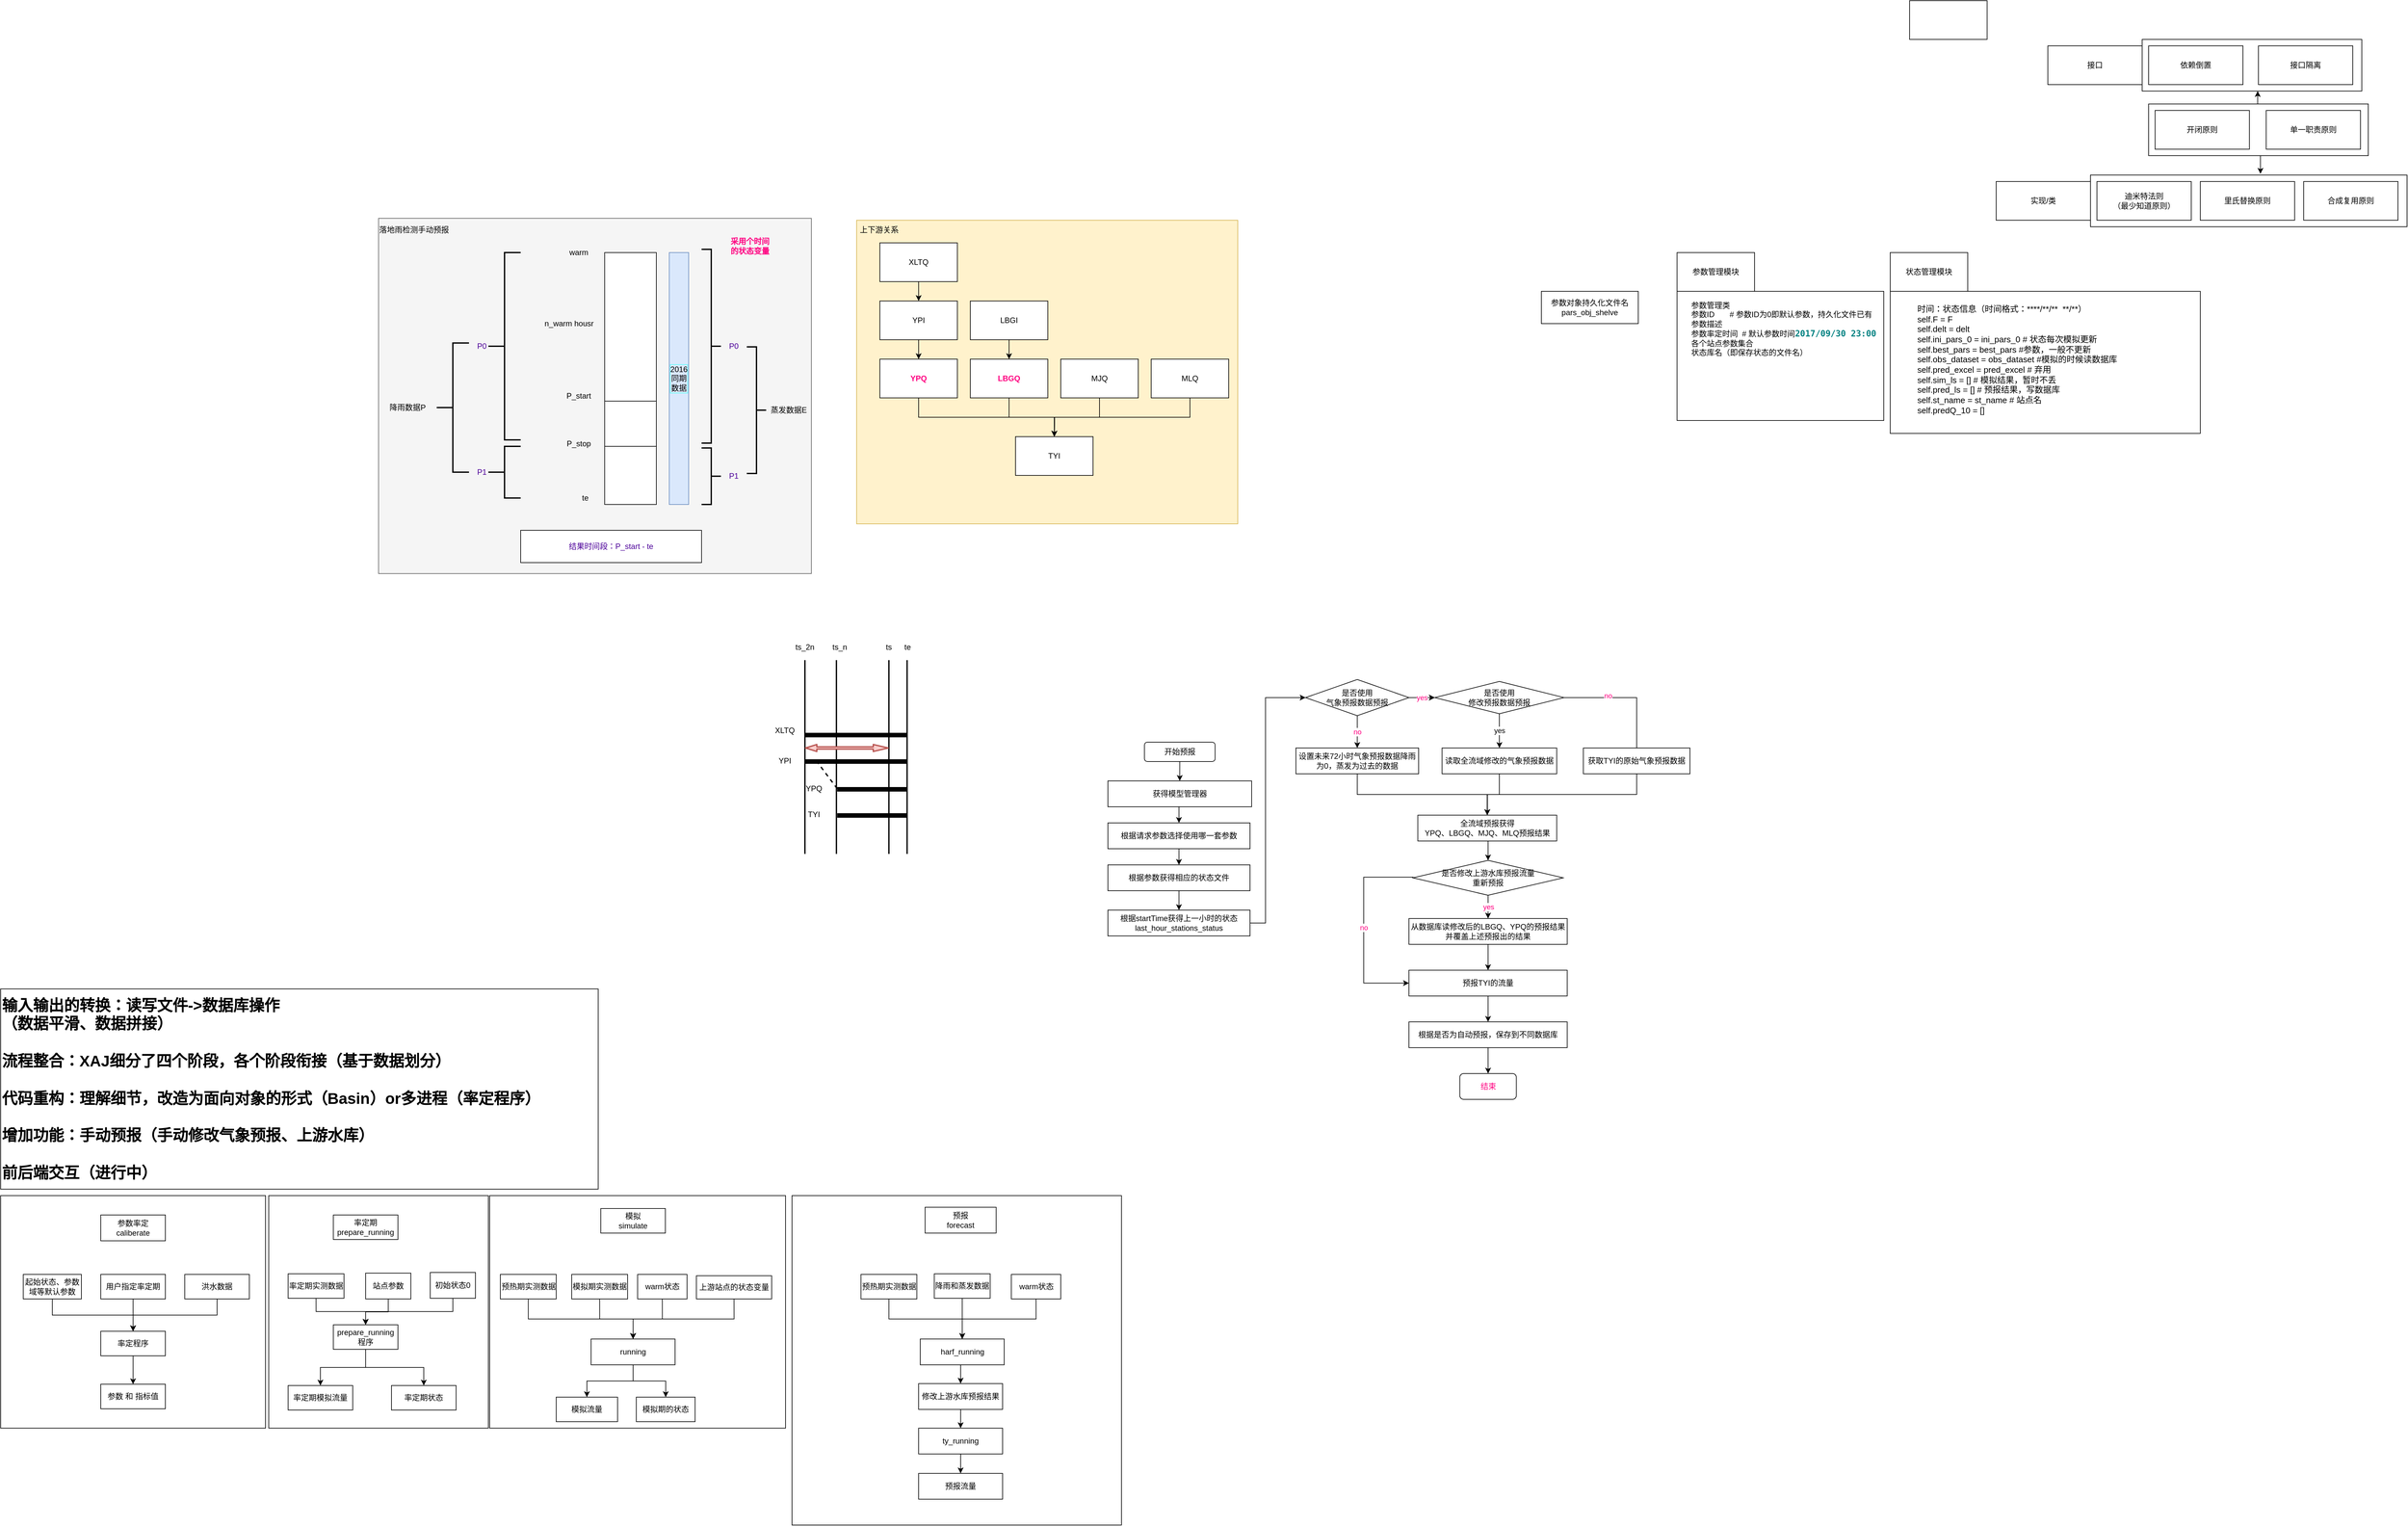 <mxfile version="17.1.3" type="github" pages="5">
  <diagram id="kZ63lcqigSkUyuBlM7nN" name="Page-1">
    <mxGraphModel dx="4587" dy="779" grid="0" gridSize="10" guides="1" tooltips="1" connect="1" arrows="1" fold="1" page="0" pageScale="1" pageWidth="827" pageHeight="1169" background="#FFFFFF" math="0" shadow="0">
      <root>
        <mxCell id="0" />
        <mxCell id="1" parent="0" />
        <mxCell id="r5ramBtwSjtrfA-3wPr2-2" value="&lt;span&gt;&lt;br&gt;&lt;/span&gt;" style="rounded=0;whiteSpace=wrap;html=1;align=left;verticalAlign=top;" parent="1" vertex="1">
          <mxGeometry x="-2600" y="1880" width="340" height="360" as="geometry" />
        </mxCell>
        <mxCell id="r5ramBtwSjtrfA-3wPr2-1" value="&lt;span&gt;&lt;br&gt;&lt;/span&gt;" style="rounded=0;whiteSpace=wrap;html=1;align=left;verticalAlign=top;" parent="1" vertex="1">
          <mxGeometry x="-3015" y="1880" width="410" height="360" as="geometry" />
        </mxCell>
        <mxCell id="BKTpE5ZPr7_NbWnBAb7e-11" value="" style="rounded=0;whiteSpace=wrap;html=1;align=left;verticalAlign=top;" parent="1" vertex="1">
          <mxGeometry x="-1790" y="1880" width="510" height="510" as="geometry" />
        </mxCell>
        <mxCell id="BKTpE5ZPr7_NbWnBAb7e-10" value="&lt;span&gt;&lt;br&gt;&lt;/span&gt;" style="rounded=0;whiteSpace=wrap;html=1;align=left;verticalAlign=top;" parent="1" vertex="1">
          <mxGeometry x="-2258" y="1880" width="458" height="360" as="geometry" />
        </mxCell>
        <mxCell id="cCYQIvM1xQURCpns52On-4" value="" style="rounded=0;whiteSpace=wrap;html=1;fillColor=#fff2cc;strokeColor=#d6b656;" parent="1" vertex="1">
          <mxGeometry x="-1690" y="370" width="590" height="470" as="geometry" />
        </mxCell>
        <mxCell id="FFYYFAyrFMQU7xoFWoiy-26" style="edgeStyle=orthogonalEdgeStyle;rounded=0;orthogonalLoop=1;jettySize=auto;html=1;exitX=0.5;exitY=0;exitDx=0;exitDy=0;entryX=0.526;entryY=1;entryDx=0;entryDy=0;entryPerimeter=0;strokeColor=#000000;" parent="1" source="FFYYFAyrFMQU7xoFWoiy-24" target="FFYYFAyrFMQU7xoFWoiy-22" edge="1">
          <mxGeometry relative="1" as="geometry" />
        </mxCell>
        <mxCell id="FFYYFAyrFMQU7xoFWoiy-27" style="edgeStyle=orthogonalEdgeStyle;rounded=0;orthogonalLoop=1;jettySize=auto;html=1;exitX=0.5;exitY=1;exitDx=0;exitDy=0;entryX=0.537;entryY=-0.025;entryDx=0;entryDy=0;entryPerimeter=0;strokeColor=#000000;" parent="1" source="FFYYFAyrFMQU7xoFWoiy-24" target="FFYYFAyrFMQU7xoFWoiy-23" edge="1">
          <mxGeometry relative="1" as="geometry" />
        </mxCell>
        <mxCell id="FFYYFAyrFMQU7xoFWoiy-24" value="" style="rounded=0;whiteSpace=wrap;html=1;" parent="1" vertex="1">
          <mxGeometry x="310" y="190" width="340" height="80" as="geometry" />
        </mxCell>
        <mxCell id="FFYYFAyrFMQU7xoFWoiy-23" value="" style="rounded=0;whiteSpace=wrap;html=1;" parent="1" vertex="1">
          <mxGeometry x="220" y="300" width="490" height="80" as="geometry" />
        </mxCell>
        <mxCell id="FFYYFAyrFMQU7xoFWoiy-22" value="" style="rounded=0;whiteSpace=wrap;html=1;" parent="1" vertex="1">
          <mxGeometry x="300" y="90" width="340" height="80" as="geometry" />
        </mxCell>
        <mxCell id="FFYYFAyrFMQU7xoFWoiy-15" style="edgeStyle=orthogonalEdgeStyle;rounded=0;orthogonalLoop=1;jettySize=auto;html=1;exitX=1;exitY=0.5;exitDx=0;exitDy=0;entryX=0;entryY=0.5;entryDx=0;entryDy=0;strokeColor=none;" parent="1" source="FFYYFAyrFMQU7xoFWoiy-1" target="FFYYFAyrFMQU7xoFWoiy-10" edge="1">
          <mxGeometry relative="1" as="geometry" />
        </mxCell>
        <mxCell id="FFYYFAyrFMQU7xoFWoiy-1" value="开闭原则" style="rounded=0;whiteSpace=wrap;html=1;" parent="1" vertex="1">
          <mxGeometry x="320" y="200" width="146" height="60" as="geometry" />
        </mxCell>
        <mxCell id="FFYYFAyrFMQU7xoFWoiy-2" value="实现/类" style="rounded=0;whiteSpace=wrap;html=1;" parent="1" vertex="1">
          <mxGeometry x="74" y="310" width="146" height="60" as="geometry" />
        </mxCell>
        <mxCell id="FFYYFAyrFMQU7xoFWoiy-3" value="接口" style="rounded=0;whiteSpace=wrap;html=1;" parent="1" vertex="1">
          <mxGeometry x="154" y="100" width="146" height="60" as="geometry" />
        </mxCell>
        <mxCell id="FFYYFAyrFMQU7xoFWoiy-6" value="依赖倒置" style="rounded=0;whiteSpace=wrap;html=1;" parent="1" vertex="1">
          <mxGeometry x="310" y="100" width="146" height="60" as="geometry" />
        </mxCell>
        <mxCell id="FFYYFAyrFMQU7xoFWoiy-7" value="接口隔离" style="rounded=0;whiteSpace=wrap;html=1;" parent="1" vertex="1">
          <mxGeometry x="480" y="100" width="146" height="60" as="geometry" />
        </mxCell>
        <mxCell id="FFYYFAyrFMQU7xoFWoiy-8" value="迪米特法则&lt;br&gt;（最少知道原则）" style="rounded=0;whiteSpace=wrap;html=1;" parent="1" vertex="1">
          <mxGeometry x="230" y="310" width="146" height="60" as="geometry" />
        </mxCell>
        <mxCell id="FFYYFAyrFMQU7xoFWoiy-9" value="合成复用原则" style="rounded=0;whiteSpace=wrap;html=1;" parent="1" vertex="1">
          <mxGeometry x="550" y="310" width="146" height="60" as="geometry" />
        </mxCell>
        <mxCell id="FFYYFAyrFMQU7xoFWoiy-10" value="单一职责原则" style="rounded=0;whiteSpace=wrap;html=1;" parent="1" vertex="1">
          <mxGeometry x="492" y="200" width="146" height="60" as="geometry" />
        </mxCell>
        <mxCell id="FFYYFAyrFMQU7xoFWoiy-19" value="里氏替换原则" style="rounded=0;whiteSpace=wrap;html=1;" parent="1" vertex="1">
          <mxGeometry x="390" y="310" width="146" height="60" as="geometry" />
        </mxCell>
        <mxCell id="59qTJfXqNCazVwxfQSMt-1" value="" style="whiteSpace=wrap;html=1;" parent="1" vertex="1">
          <mxGeometry x="-60" y="30" width="120" height="60" as="geometry" />
        </mxCell>
        <mxCell id="ZVDtoNXzQclu92WVi-xo-1" value="参数管理类&lt;br&gt;参数ID&amp;nbsp; &amp;nbsp; &amp;nbsp; &amp;nbsp;# 参数ID为0即默认参数，持久化文件已有&lt;br&gt;参数描述&lt;br&gt;参数率定时间&amp;nbsp; # 默认参数时间&lt;span style=&quot;color: rgb(0 , 128 , 128) ; font-weight: bold ; background-color: rgb(255 , 255 , 255) ; font-family: &amp;#34;jetbrains mono&amp;#34; , monospace ; font-size: 9.8pt&quot;&gt;2017/09/30  23:00&lt;/span&gt;&lt;br&gt;各个站点参数集合&lt;br&gt;状态库名（即保存状态的文件名）" style="rounded=0;html=1;align=left;fontFamily=Helvetica;verticalAlign=top;horizontal=1;labelBorderColor=none;whiteSpace=wrap;spacingLeft=20;spacingTop=8;" parent="1" vertex="1">
          <mxGeometry x="-420" y="480" width="320" height="200" as="geometry" />
        </mxCell>
        <mxCell id="ZVDtoNXzQclu92WVi-xo-2" value="参数管理模块" style="rounded=0;whiteSpace=wrap;html=1;" parent="1" vertex="1">
          <mxGeometry x="-420" y="420" width="120" height="60" as="geometry" />
        </mxCell>
        <mxCell id="ZVDtoNXzQclu92WVi-xo-3" value="状态管理模块" style="rounded=0;whiteSpace=wrap;html=1;" parent="1" vertex="1">
          <mxGeometry x="-90" y="420" width="120" height="60" as="geometry" />
        </mxCell>
        <mxCell id="ZVDtoNXzQclu92WVi-xo-4" value="&lt;blockquote style=&quot;font-size: 9.8pt&quot;&gt;&lt;span style=&quot;background-color: rgb(255 , 255 , 255)&quot;&gt;时间：状态信息（时间格式：****/**/**&amp;nbsp; **/**）&lt;br&gt;&lt;/span&gt;&lt;span style=&quot;background-color: rgb(255 , 255 , 255)&quot;&gt;self.F = F&lt;br&gt;&lt;/span&gt;&lt;span style=&quot;background-color: rgb(255 , 255 , 255)&quot;&gt;self.delt = delt&lt;br&gt;&lt;/span&gt;&lt;span style=&quot;background-color: rgb(255 , 255 , 255)&quot;&gt;self.ini_pars_0 = ini_pars_0 &lt;span&gt; &lt;/span&gt;&lt;span&gt; &lt;/span&gt;&lt;span&gt; &lt;/span&gt;# 状态每次模拟更新&lt;br&gt;&lt;/span&gt;&lt;span style=&quot;background-color: rgb(255 , 255 , 255)&quot;&gt;self.best_pars = best_pars&lt;span&gt; &lt;/span&gt;&lt;span&gt; &lt;/span&gt;&lt;span&gt; &lt;/span&gt;#参数，一般不更新&lt;br&gt;&lt;/span&gt;&lt;span style=&quot;background-color: rgb(255 , 255 , 255)&quot;&gt;self.obs_dataset = obs_dataset&lt;span&gt; &lt;/span&gt;&lt;span&gt; &lt;/span&gt;#模拟的时候读数据库&lt;br&gt;&lt;/span&gt;&lt;span style=&quot;background-color: rgb(255 , 255 , 255)&quot;&gt;self.pred_excel = pred_excel&lt;span&gt; &lt;/span&gt;&lt;span&gt; &lt;/span&gt;&lt;span&gt; &lt;/span&gt;# 弃用&lt;br&gt;&lt;/span&gt;&lt;span style=&quot;background-color: rgb(255 , 255 , 255)&quot;&gt;self.sim_ls = []&lt;span&gt; &lt;/span&gt;&lt;span&gt; &lt;/span&gt;&lt;span&gt; &lt;/span&gt;&lt;span&gt; &lt;/span&gt;&lt;span&gt; &lt;/span&gt;&lt;span&gt; &lt;/span&gt;# 模拟结果，暂时不丢&lt;br&gt;&lt;/span&gt;&lt;span style=&quot;background-color: rgb(255 , 255 , 255)&quot;&gt;self.pred_ls = []&lt;span&gt; &lt;/span&gt;&lt;span&gt; &lt;/span&gt;&lt;span&gt; &lt;/span&gt;&lt;span&gt; &lt;/span&gt;&lt;span&gt; &lt;/span&gt;# 预报结果，写数据库&lt;br&gt;&lt;/span&gt;&lt;span style=&quot;background-color: rgb(255 , 255 , 255)&quot;&gt;self.st_name = st_name&lt;span&gt; &lt;/span&gt;&lt;span&gt; &lt;/span&gt;&lt;span&gt; &lt;/span&gt;&lt;span&gt; &lt;/span&gt;# 站点名&lt;br&gt;&lt;/span&gt;&lt;span style=&quot;background-color: rgb(255 , 255 , 255)&quot;&gt;self.predQ_10 = []&lt;/span&gt;&lt;/blockquote&gt;" style="rounded=0;whiteSpace=wrap;html=1;align=left;verticalAlign=top;fontFamily=Helvetica;" parent="1" vertex="1">
          <mxGeometry x="-90" y="480" width="480" height="220" as="geometry" />
        </mxCell>
        <mxCell id="_4Hc_P67nSbgnlB6Afqk-81" style="edgeStyle=orthogonalEdgeStyle;rounded=0;orthogonalLoop=1;jettySize=auto;html=1;exitX=0.5;exitY=1;exitDx=0;exitDy=0;fontColor=#FF0080;" parent="1" source="ZVDtoNXzQclu92WVi-xo-5" target="ZVDtoNXzQclu92WVi-xo-10" edge="1">
          <mxGeometry relative="1" as="geometry" />
        </mxCell>
        <mxCell id="ZVDtoNXzQclu92WVi-xo-5" value="开始预报" style="rounded=1;whiteSpace=wrap;html=1;fontFamily=Helvetica;fontColor=#000000;align=center;verticalAlign=middle;" parent="1" vertex="1">
          <mxGeometry x="-1244.44" y="1178" width="109.37" height="30" as="geometry" />
        </mxCell>
        <mxCell id="_4Hc_P67nSbgnlB6Afqk-83" style="edgeStyle=orthogonalEdgeStyle;rounded=0;orthogonalLoop=1;jettySize=auto;html=1;exitX=0.5;exitY=1;exitDx=0;exitDy=0;fontColor=#FF0080;" parent="1" source="ZVDtoNXzQclu92WVi-xo-6" target="ZVDtoNXzQclu92WVi-xo-12" edge="1">
          <mxGeometry relative="1" as="geometry" />
        </mxCell>
        <mxCell id="ZVDtoNXzQclu92WVi-xo-6" value="根据请求参数选择使用哪一套参数" style="rounded=0;whiteSpace=wrap;html=1;fontFamily=Helvetica;fontColor=#000000;align=center;verticalAlign=middle;" parent="1" vertex="1">
          <mxGeometry x="-1301" y="1303" width="220" height="40" as="geometry" />
        </mxCell>
        <mxCell id="ZVDtoNXzQclu92WVi-xo-9" value="参数对象持久化文件名&lt;br&gt;pars_obj_shelve" style="rounded=0;whiteSpace=wrap;html=1;fontFamily=Helvetica;fontColor=#000000;align=center;verticalAlign=middle;" parent="1" vertex="1">
          <mxGeometry x="-630" y="480" width="150" height="50" as="geometry" />
        </mxCell>
        <mxCell id="_4Hc_P67nSbgnlB6Afqk-82" style="edgeStyle=orthogonalEdgeStyle;rounded=0;orthogonalLoop=1;jettySize=auto;html=1;exitX=0.5;exitY=1;exitDx=0;exitDy=0;entryX=0.5;entryY=0;entryDx=0;entryDy=0;fontColor=#FF0080;" parent="1" source="ZVDtoNXzQclu92WVi-xo-10" target="ZVDtoNXzQclu92WVi-xo-6" edge="1">
          <mxGeometry relative="1" as="geometry" />
        </mxCell>
        <mxCell id="ZVDtoNXzQclu92WVi-xo-10" value="获得模型管理器" style="rounded=0;whiteSpace=wrap;html=1;fontFamily=Helvetica;fontColor=#000000;align=center;verticalAlign=middle;" parent="1" vertex="1">
          <mxGeometry x="-1301" y="1238" width="222.5" height="40" as="geometry" />
        </mxCell>
        <mxCell id="_4Hc_P67nSbgnlB6Afqk-2" value="" style="edgeStyle=orthogonalEdgeStyle;rounded=0;orthogonalLoop=1;jettySize=auto;html=1;" parent="1" source="ZVDtoNXzQclu92WVi-xo-12" target="_4Hc_P67nSbgnlB6Afqk-1" edge="1">
          <mxGeometry relative="1" as="geometry" />
        </mxCell>
        <mxCell id="ZVDtoNXzQclu92WVi-xo-12" value="根据参数获得相应的状态文件" style="rounded=0;whiteSpace=wrap;html=1;fontFamily=Helvetica;fontColor=#000000;align=center;verticalAlign=middle;" parent="1" vertex="1">
          <mxGeometry x="-1301" y="1368" width="220" height="40" as="geometry" />
        </mxCell>
        <mxCell id="_4Hc_P67nSbgnlB6Afqk-77" style="edgeStyle=orthogonalEdgeStyle;rounded=0;orthogonalLoop=1;jettySize=auto;html=1;exitX=1;exitY=0.5;exitDx=0;exitDy=0;entryX=0;entryY=0.5;entryDx=0;entryDy=0;fontColor=#FF0080;" parent="1" source="_4Hc_P67nSbgnlB6Afqk-1" target="_4Hc_P67nSbgnlB6Afqk-17" edge="1">
          <mxGeometry relative="1" as="geometry">
            <Array as="points">
              <mxPoint x="-1057" y="1458" />
              <mxPoint x="-1057" y="1109" />
            </Array>
          </mxGeometry>
        </mxCell>
        <mxCell id="_4Hc_P67nSbgnlB6Afqk-1" value="根据startTime获得上一小时的状态&lt;br&gt;last_hour_stations_status" style="rounded=0;whiteSpace=wrap;html=1;fontFamily=Helvetica;fontColor=#000000;align=center;verticalAlign=middle;" parent="1" vertex="1">
          <mxGeometry x="-1301" y="1438" width="220" height="40" as="geometry" />
        </mxCell>
        <mxCell id="_4Hc_P67nSbgnlB6Afqk-58" value="yes" style="edgeStyle=orthogonalEdgeStyle;rounded=0;orthogonalLoop=1;jettySize=auto;html=1;exitX=0.5;exitY=1;exitDx=0;exitDy=0;entryX=0.5;entryY=0;entryDx=0;entryDy=0;fontColor=#FF0080;" parent="1" source="_4Hc_P67nSbgnlB6Afqk-7" target="_4Hc_P67nSbgnlB6Afqk-13" edge="1">
          <mxGeometry relative="1" as="geometry" />
        </mxCell>
        <mxCell id="_4Hc_P67nSbgnlB6Afqk-67" value="no" style="edgeStyle=orthogonalEdgeStyle;rounded=0;orthogonalLoop=1;jettySize=auto;html=1;exitX=0;exitY=0.5;exitDx=0;exitDy=0;entryX=0;entryY=0.5;entryDx=0;entryDy=0;fontColor=#FF0080;" parent="1" source="_4Hc_P67nSbgnlB6Afqk-7" target="_4Hc_P67nSbgnlB6Afqk-33" edge="1">
          <mxGeometry relative="1" as="geometry">
            <Array as="points">
              <mxPoint x="-829" y="1387" />
              <mxPoint x="-905" y="1387" />
              <mxPoint x="-905" y="1551" />
            </Array>
          </mxGeometry>
        </mxCell>
        <mxCell id="_4Hc_P67nSbgnlB6Afqk-7" value="是否修改上游水库预报流量&lt;br&gt;重新预报" style="rhombus;whiteSpace=wrap;html=1;rounded=0;" parent="1" vertex="1">
          <mxGeometry x="-828.75" y="1361" width="232.5" height="54" as="geometry" />
        </mxCell>
        <mxCell id="_4Hc_P67nSbgnlB6Afqk-66" style="edgeStyle=orthogonalEdgeStyle;rounded=0;orthogonalLoop=1;jettySize=auto;html=1;exitX=0.5;exitY=1;exitDx=0;exitDy=0;entryX=0.5;entryY=0;entryDx=0;entryDy=0;fontColor=#FF0080;" parent="1" source="_4Hc_P67nSbgnlB6Afqk-13" target="_4Hc_P67nSbgnlB6Afqk-33" edge="1">
          <mxGeometry relative="1" as="geometry" />
        </mxCell>
        <mxCell id="_4Hc_P67nSbgnlB6Afqk-13" value="从数据库读修改后的LBGQ、YPQ的预报结果并覆盖上述预报出的结果" style="whiteSpace=wrap;html=1;rounded=0;" parent="1" vertex="1">
          <mxGeometry x="-835" y="1451" width="245" height="40" as="geometry" />
        </mxCell>
        <mxCell id="_4Hc_P67nSbgnlB6Afqk-63" value="no" style="edgeStyle=orthogonalEdgeStyle;rounded=0;orthogonalLoop=1;jettySize=auto;html=1;exitX=0.5;exitY=1;exitDx=0;exitDy=0;entryX=0.5;entryY=0;entryDx=0;entryDy=0;fontColor=#FF0080;" parent="1" source="_4Hc_P67nSbgnlB6Afqk-17" target="_4Hc_P67nSbgnlB6Afqk-59" edge="1">
          <mxGeometry relative="1" as="geometry" />
        </mxCell>
        <mxCell id="_4Hc_P67nSbgnlB6Afqk-79" value="no" style="edgeStyle=orthogonalEdgeStyle;rounded=0;orthogonalLoop=1;jettySize=auto;html=1;exitX=1;exitY=0.5;exitDx=0;exitDy=0;entryX=0;entryY=0.5;entryDx=0;entryDy=0;fontColor=#FF0080;" parent="1" source="_4Hc_P67nSbgnlB6Afqk-17" target="_4Hc_P67nSbgnlB6Afqk-21" edge="1">
          <mxGeometry relative="1" as="geometry" />
        </mxCell>
        <mxCell id="_4Hc_P67nSbgnlB6Afqk-85" value="yes" style="edgeStyle=orthogonalEdgeStyle;rounded=0;orthogonalLoop=1;jettySize=auto;html=1;fontColor=#FF0080;" parent="1" source="_4Hc_P67nSbgnlB6Afqk-17" target="_4Hc_P67nSbgnlB6Afqk-21" edge="1">
          <mxGeometry relative="1" as="geometry" />
        </mxCell>
        <mxCell id="_4Hc_P67nSbgnlB6Afqk-17" value="是否使用&lt;br&gt;气象预报数据预报" style="rhombus;whiteSpace=wrap;html=1;rounded=0;" parent="1" vertex="1">
          <mxGeometry x="-995" y="1081" width="160" height="56" as="geometry" />
        </mxCell>
        <mxCell id="_4Hc_P67nSbgnlB6Afqk-30" value="yes" style="edgeStyle=orthogonalEdgeStyle;rounded=0;orthogonalLoop=1;jettySize=auto;html=1;" parent="1" source="_4Hc_P67nSbgnlB6Afqk-21" target="_4Hc_P67nSbgnlB6Afqk-29" edge="1">
          <mxGeometry relative="1" as="geometry" />
        </mxCell>
        <mxCell id="_4Hc_P67nSbgnlB6Afqk-62" style="edgeStyle=orthogonalEdgeStyle;rounded=0;orthogonalLoop=1;jettySize=auto;html=1;exitX=0.5;exitY=1;exitDx=0;exitDy=0;fontColor=#FF0080;startArrow=none;entryX=0.5;entryY=0;entryDx=0;entryDy=0;" parent="1" source="_4Hc_P67nSbgnlB6Afqk-64" target="_4Hc_P67nSbgnlB6Afqk-60" edge="1">
          <mxGeometry relative="1" as="geometry">
            <mxPoint x="-482.5" y="1267" as="targetPoint" />
          </mxGeometry>
        </mxCell>
        <mxCell id="_4Hc_P67nSbgnlB6Afqk-21" value="是否使用&lt;br&gt;修改预报数据预报" style="rhombus;whiteSpace=wrap;html=1;rounded=0;" parent="1" vertex="1">
          <mxGeometry x="-795" y="1084" width="200" height="50" as="geometry" />
        </mxCell>
        <mxCell id="_4Hc_P67nSbgnlB6Afqk-86" style="edgeStyle=orthogonalEdgeStyle;rounded=0;orthogonalLoop=1;jettySize=auto;html=1;exitX=0.5;exitY=1;exitDx=0;exitDy=0;entryX=0.5;entryY=0;entryDx=0;entryDy=0;fontColor=#FF0080;" parent="1" source="_4Hc_P67nSbgnlB6Afqk-29" target="_4Hc_P67nSbgnlB6Afqk-60" edge="1">
          <mxGeometry relative="1" as="geometry" />
        </mxCell>
        <mxCell id="_4Hc_P67nSbgnlB6Afqk-29" value="读取全流域修改的气象预报数据" style="whiteSpace=wrap;html=1;rounded=0;" parent="1" vertex="1">
          <mxGeometry x="-783.75" y="1187" width="177.5" height="40" as="geometry" />
        </mxCell>
        <mxCell id="Hks65oOs486y7ewb1TsW-2" value="" style="edgeStyle=orthogonalEdgeStyle;rounded=0;orthogonalLoop=1;jettySize=auto;html=1;" parent="1" source="_4Hc_P67nSbgnlB6Afqk-33" target="Hks65oOs486y7ewb1TsW-1" edge="1">
          <mxGeometry relative="1" as="geometry" />
        </mxCell>
        <mxCell id="_4Hc_P67nSbgnlB6Afqk-33" value="预报TYI的流量" style="whiteSpace=wrap;html=1;rounded=0;" parent="1" vertex="1">
          <mxGeometry x="-835" y="1531" width="245" height="40" as="geometry" />
        </mxCell>
        <mxCell id="_4Hc_P67nSbgnlB6Afqk-43" style="edgeStyle=orthogonalEdgeStyle;rounded=0;orthogonalLoop=1;jettySize=auto;html=1;exitX=0.5;exitY=1;exitDx=0;exitDy=0;entryX=0.5;entryY=0;entryDx=0;entryDy=0;" parent="1" source="_4Hc_P67nSbgnlB6Afqk-39" target="_4Hc_P67nSbgnlB6Afqk-40" edge="1">
          <mxGeometry relative="1" as="geometry" />
        </mxCell>
        <mxCell id="_4Hc_P67nSbgnlB6Afqk-39" value="XLTQ" style="rounded=0;whiteSpace=wrap;html=1;" parent="1" vertex="1">
          <mxGeometry x="-1654" y="405" width="120" height="60" as="geometry" />
        </mxCell>
        <mxCell id="_4Hc_P67nSbgnlB6Afqk-42" value="" style="edgeStyle=orthogonalEdgeStyle;rounded=0;orthogonalLoop=1;jettySize=auto;html=1;" parent="1" source="_4Hc_P67nSbgnlB6Afqk-40" target="_4Hc_P67nSbgnlB6Afqk-41" edge="1">
          <mxGeometry relative="1" as="geometry" />
        </mxCell>
        <mxCell id="_4Hc_P67nSbgnlB6Afqk-40" value="YPI" style="rounded=0;whiteSpace=wrap;html=1;" parent="1" vertex="1">
          <mxGeometry x="-1654" y="495" width="120" height="60" as="geometry" />
        </mxCell>
        <mxCell id="_4Hc_P67nSbgnlB6Afqk-50" style="edgeStyle=orthogonalEdgeStyle;rounded=0;orthogonalLoop=1;jettySize=auto;html=1;exitX=0.5;exitY=1;exitDx=0;exitDy=0;entryX=0.5;entryY=0;entryDx=0;entryDy=0;" parent="1" source="_4Hc_P67nSbgnlB6Afqk-41" target="_4Hc_P67nSbgnlB6Afqk-48" edge="1">
          <mxGeometry relative="1" as="geometry" />
        </mxCell>
        <mxCell id="_4Hc_P67nSbgnlB6Afqk-41" value="YPQ" style="rounded=0;whiteSpace=wrap;html=1;labelBorderColor=none;fontColor=#FF0080;fontStyle=1" parent="1" vertex="1">
          <mxGeometry x="-1654" y="585" width="120" height="60" as="geometry" />
        </mxCell>
        <mxCell id="_4Hc_P67nSbgnlB6Afqk-49" style="edgeStyle=orthogonalEdgeStyle;rounded=0;orthogonalLoop=1;jettySize=auto;html=1;exitX=0.5;exitY=1;exitDx=0;exitDy=0;entryX=0.5;entryY=0;entryDx=0;entryDy=0;" parent="1" source="_4Hc_P67nSbgnlB6Afqk-44" target="_4Hc_P67nSbgnlB6Afqk-45" edge="1">
          <mxGeometry relative="1" as="geometry" />
        </mxCell>
        <mxCell id="_4Hc_P67nSbgnlB6Afqk-44" value="LBGI" style="rounded=0;whiteSpace=wrap;html=1;" parent="1" vertex="1">
          <mxGeometry x="-1514" y="495" width="120" height="60" as="geometry" />
        </mxCell>
        <mxCell id="_4Hc_P67nSbgnlB6Afqk-51" style="edgeStyle=orthogonalEdgeStyle;rounded=0;orthogonalLoop=1;jettySize=auto;html=1;exitX=0.5;exitY=1;exitDx=0;exitDy=0;" parent="1" source="_4Hc_P67nSbgnlB6Afqk-45" edge="1">
          <mxGeometry relative="1" as="geometry">
            <mxPoint x="-1384" y="705" as="targetPoint" />
          </mxGeometry>
        </mxCell>
        <mxCell id="_4Hc_P67nSbgnlB6Afqk-45" value="LBGQ" style="rounded=0;whiteSpace=wrap;html=1;labelBorderColor=none;fontColor=#FF0080;fontStyle=1" parent="1" vertex="1">
          <mxGeometry x="-1514" y="585" width="120" height="60" as="geometry" />
        </mxCell>
        <mxCell id="_4Hc_P67nSbgnlB6Afqk-52" style="edgeStyle=orthogonalEdgeStyle;rounded=0;orthogonalLoop=1;jettySize=auto;html=1;exitX=0.5;exitY=1;exitDx=0;exitDy=0;" parent="1" source="_4Hc_P67nSbgnlB6Afqk-46" edge="1">
          <mxGeometry relative="1" as="geometry">
            <mxPoint x="-1384" y="705" as="targetPoint" />
          </mxGeometry>
        </mxCell>
        <mxCell id="_4Hc_P67nSbgnlB6Afqk-46" value="MJQ" style="rounded=0;whiteSpace=wrap;html=1;" parent="1" vertex="1">
          <mxGeometry x="-1374" y="585" width="120" height="60" as="geometry" />
        </mxCell>
        <mxCell id="_4Hc_P67nSbgnlB6Afqk-53" style="edgeStyle=orthogonalEdgeStyle;rounded=0;orthogonalLoop=1;jettySize=auto;html=1;exitX=0.5;exitY=1;exitDx=0;exitDy=0;" parent="1" source="_4Hc_P67nSbgnlB6Afqk-47" edge="1">
          <mxGeometry relative="1" as="geometry">
            <mxPoint x="-1384" y="705" as="targetPoint" />
          </mxGeometry>
        </mxCell>
        <mxCell id="_4Hc_P67nSbgnlB6Afqk-47" value="MLQ" style="rounded=0;whiteSpace=wrap;html=1;" parent="1" vertex="1">
          <mxGeometry x="-1234" y="585" width="120" height="60" as="geometry" />
        </mxCell>
        <mxCell id="_4Hc_P67nSbgnlB6Afqk-48" value="TYI" style="rounded=0;whiteSpace=wrap;html=1;" parent="1" vertex="1">
          <mxGeometry x="-1444" y="705" width="120" height="60" as="geometry" />
        </mxCell>
        <mxCell id="_4Hc_P67nSbgnlB6Afqk-75" style="edgeStyle=orthogonalEdgeStyle;rounded=0;orthogonalLoop=1;jettySize=auto;html=1;exitX=0.5;exitY=1;exitDx=0;exitDy=0;fontColor=#FF0080;" parent="1" source="_4Hc_P67nSbgnlB6Afqk-59" target="_4Hc_P67nSbgnlB6Afqk-60" edge="1">
          <mxGeometry relative="1" as="geometry" />
        </mxCell>
        <mxCell id="_4Hc_P67nSbgnlB6Afqk-59" value="设置未来72小时气象预报数据降雨为0，蒸发为过去的数据" style="whiteSpace=wrap;html=1;rounded=0;" parent="1" vertex="1">
          <mxGeometry x="-1010" y="1187" width="190" height="40" as="geometry" />
        </mxCell>
        <mxCell id="_4Hc_P67nSbgnlB6Afqk-73" style="edgeStyle=orthogonalEdgeStyle;rounded=0;orthogonalLoop=1;jettySize=auto;html=1;exitX=0.5;exitY=1;exitDx=0;exitDy=0;entryX=0.5;entryY=0;entryDx=0;entryDy=0;fontColor=#FF0080;" parent="1" source="_4Hc_P67nSbgnlB6Afqk-60" target="_4Hc_P67nSbgnlB6Afqk-7" edge="1">
          <mxGeometry relative="1" as="geometry" />
        </mxCell>
        <mxCell id="_4Hc_P67nSbgnlB6Afqk-60" value="全流域预报获得&lt;br&gt;YPQ、LBGQ、MJQ、MLQ预报结果" style="whiteSpace=wrap;html=1;rounded=0;" parent="1" vertex="1">
          <mxGeometry x="-821.25" y="1291" width="215" height="40" as="geometry" />
        </mxCell>
        <mxCell id="_4Hc_P67nSbgnlB6Afqk-64" value="获取TYI的原始气象预报数据" style="whiteSpace=wrap;html=1;rounded=0;" parent="1" vertex="1">
          <mxGeometry x="-565" y="1187" width="165" height="40" as="geometry" />
        </mxCell>
        <mxCell id="_4Hc_P67nSbgnlB6Afqk-65" value="" style="edgeStyle=orthogonalEdgeStyle;rounded=0;orthogonalLoop=1;jettySize=auto;html=1;exitX=1;exitY=0.5;exitDx=0;exitDy=0;fontColor=#FF0080;endArrow=none;" parent="1" source="_4Hc_P67nSbgnlB6Afqk-21" target="_4Hc_P67nSbgnlB6Afqk-64" edge="1">
          <mxGeometry relative="1" as="geometry">
            <mxPoint x="-595" y="1109" as="sourcePoint" />
            <mxPoint x="-467.5" y="1267" as="targetPoint" />
          </mxGeometry>
        </mxCell>
        <mxCell id="_4Hc_P67nSbgnlB6Afqk-80" value="no" style="edgeLabel;html=1;align=center;verticalAlign=middle;resizable=0;points=[];fontColor=#FF0080;" parent="_4Hc_P67nSbgnlB6Afqk-65" vertex="1" connectable="0">
          <mxGeometry x="-0.286" y="3" relative="1" as="geometry">
            <mxPoint as="offset" />
          </mxGeometry>
        </mxCell>
        <mxCell id="_4Hc_P67nSbgnlB6Afqk-72" value="结束" style="rounded=1;whiteSpace=wrap;html=1;fontColor=#FF0080;align=center;" parent="1" vertex="1">
          <mxGeometry x="-756.25" y="1691" width="87.5" height="40" as="geometry" />
        </mxCell>
        <mxCell id="Hks65oOs486y7ewb1TsW-3" style="edgeStyle=orthogonalEdgeStyle;rounded=0;orthogonalLoop=1;jettySize=auto;html=1;exitX=0.5;exitY=1;exitDx=0;exitDy=0;" parent="1" source="Hks65oOs486y7ewb1TsW-1" target="_4Hc_P67nSbgnlB6Afqk-72" edge="1">
          <mxGeometry relative="1" as="geometry" />
        </mxCell>
        <mxCell id="Hks65oOs486y7ewb1TsW-1" value="根据是否为自动预报，保存到不同数据库" style="whiteSpace=wrap;html=1;rounded=0;" parent="1" vertex="1">
          <mxGeometry x="-835" y="1611" width="245" height="40" as="geometry" />
        </mxCell>
        <mxCell id="l1AshoZJ0C4mU3mJfbrx-6" style="edgeStyle=orthogonalEdgeStyle;rounded=0;orthogonalLoop=1;jettySize=auto;html=1;exitX=0.5;exitY=1;exitDx=0;exitDy=0;entryX=0.5;entryY=0;entryDx=0;entryDy=0;" parent="1" source="l1AshoZJ0C4mU3mJfbrx-2" target="l1AshoZJ0C4mU3mJfbrx-5" edge="1">
          <mxGeometry relative="1" as="geometry" />
        </mxCell>
        <mxCell id="l1AshoZJ0C4mU3mJfbrx-2" value="模拟期实测数据" style="rounded=0;whiteSpace=wrap;html=1;" parent="1" vertex="1">
          <mxGeometry x="-2131" y="2002" width="86.5" height="38" as="geometry" />
        </mxCell>
        <mxCell id="l1AshoZJ0C4mU3mJfbrx-7" style="edgeStyle=orthogonalEdgeStyle;rounded=0;orthogonalLoop=1;jettySize=auto;html=1;exitX=0.5;exitY=1;exitDx=0;exitDy=0;entryX=0.5;entryY=0;entryDx=0;entryDy=0;" parent="1" source="l1AshoZJ0C4mU3mJfbrx-3" target="l1AshoZJ0C4mU3mJfbrx-5" edge="1">
          <mxGeometry relative="1" as="geometry" />
        </mxCell>
        <mxCell id="l1AshoZJ0C4mU3mJfbrx-3" value="warm状态" style="rounded=0;whiteSpace=wrap;html=1;" parent="1" vertex="1">
          <mxGeometry x="-2029" y="2002" width="76.5" height="38" as="geometry" />
        </mxCell>
        <mxCell id="l1AshoZJ0C4mU3mJfbrx-10" style="edgeStyle=orthogonalEdgeStyle;rounded=0;orthogonalLoop=1;jettySize=auto;html=1;exitX=0.5;exitY=1;exitDx=0;exitDy=0;entryX=0.5;entryY=0;entryDx=0;entryDy=0;" parent="1" source="l1AshoZJ0C4mU3mJfbrx-5" target="l1AshoZJ0C4mU3mJfbrx-8" edge="1">
          <mxGeometry relative="1" as="geometry" />
        </mxCell>
        <mxCell id="l1AshoZJ0C4mU3mJfbrx-11" style="edgeStyle=orthogonalEdgeStyle;rounded=0;orthogonalLoop=1;jettySize=auto;html=1;exitX=0.5;exitY=1;exitDx=0;exitDy=0;entryX=0.5;entryY=0;entryDx=0;entryDy=0;" parent="1" source="l1AshoZJ0C4mU3mJfbrx-5" target="l1AshoZJ0C4mU3mJfbrx-9" edge="1">
          <mxGeometry relative="1" as="geometry" />
        </mxCell>
        <mxCell id="l1AshoZJ0C4mU3mJfbrx-5" value="running" style="rounded=0;whiteSpace=wrap;html=1;" parent="1" vertex="1">
          <mxGeometry x="-2101" y="2102" width="130" height="40" as="geometry" />
        </mxCell>
        <mxCell id="l1AshoZJ0C4mU3mJfbrx-8" value="模拟流量" style="rounded=0;whiteSpace=wrap;html=1;" parent="1" vertex="1">
          <mxGeometry x="-2155" y="2192" width="95" height="38" as="geometry" />
        </mxCell>
        <mxCell id="l1AshoZJ0C4mU3mJfbrx-9" value="模拟期的状态" style="rounded=0;whiteSpace=wrap;html=1;" parent="1" vertex="1">
          <mxGeometry x="-2031" y="2192" width="91" height="38" as="geometry" />
        </mxCell>
        <mxCell id="l1AshoZJ0C4mU3mJfbrx-12" value="预报&lt;br&gt;forecast" style="rounded=0;whiteSpace=wrap;html=1;" parent="1" vertex="1">
          <mxGeometry x="-1584" y="1898" width="110" height="40" as="geometry" />
        </mxCell>
        <mxCell id="NCntrkOaTtiR4dya-rGu-5" style="edgeStyle=orthogonalEdgeStyle;rounded=0;orthogonalLoop=1;jettySize=auto;html=1;exitX=0.5;exitY=1;exitDx=0;exitDy=0;entryX=0.5;entryY=0;entryDx=0;entryDy=0;" parent="1" source="l1AshoZJ0C4mU3mJfbrx-19" target="NCntrkOaTtiR4dya-rGu-3" edge="1">
          <mxGeometry relative="1" as="geometry" />
        </mxCell>
        <mxCell id="l1AshoZJ0C4mU3mJfbrx-19" value="harf_running" style="rounded=0;whiteSpace=wrap;html=1;" parent="1" vertex="1">
          <mxGeometry x="-1591.5" y="2102" width="130" height="40" as="geometry" />
        </mxCell>
        <mxCell id="l1AshoZJ0C4mU3mJfbrx-31" style="edgeStyle=orthogonalEdgeStyle;rounded=0;orthogonalLoop=1;jettySize=auto;html=1;exitX=0.5;exitY=1;exitDx=0;exitDy=0;" parent="1" source="l1AshoZJ0C4mU3mJfbrx-20" target="l1AshoZJ0C4mU3mJfbrx-21" edge="1">
          <mxGeometry relative="1" as="geometry" />
        </mxCell>
        <mxCell id="l1AshoZJ0C4mU3mJfbrx-20" value="ty_running" style="rounded=0;whiteSpace=wrap;html=1;" parent="1" vertex="1">
          <mxGeometry x="-1594" y="2240" width="130" height="40" as="geometry" />
        </mxCell>
        <mxCell id="l1AshoZJ0C4mU3mJfbrx-21" value="预报流量" style="rounded=0;whiteSpace=wrap;html=1;" parent="1" vertex="1">
          <mxGeometry x="-1594" y="2310" width="130" height="40" as="geometry" />
        </mxCell>
        <mxCell id="l1AshoZJ0C4mU3mJfbrx-33" value="参数率定&lt;br&gt;caliberate" style="rounded=0;whiteSpace=wrap;html=1;" parent="1" vertex="1">
          <mxGeometry x="-2860" y="1910" width="100" height="40" as="geometry" />
        </mxCell>
        <mxCell id="cCYQIvM1xQURCpns52On-3" value="" style="group" parent="1" vertex="1" connectable="0">
          <mxGeometry x="-2430" y="370" width="670" height="550" as="geometry" />
        </mxCell>
        <mxCell id="cCYQIvM1xQURCpns52On-1" value="" style="rounded=0;whiteSpace=wrap;html=1;fillColor=#f5f5f5;strokeColor=#666666;fontColor=#333333;" parent="cCYQIvM1xQURCpns52On-3" vertex="1">
          <mxGeometry y="-3" width="670" height="550" as="geometry" />
        </mxCell>
        <mxCell id="4lZ4v5UjHv-Yfsmr3oEd-15" value="" style="rounded=0;whiteSpace=wrap;html=1;" parent="cCYQIvM1xQURCpns52On-3" vertex="1">
          <mxGeometry x="350" y="50" width="80" height="230" as="geometry" />
        </mxCell>
        <mxCell id="4lZ4v5UjHv-Yfsmr3oEd-16" value="warm" style="text;html=1;strokeColor=none;fillColor=none;align=center;verticalAlign=middle;whiteSpace=wrap;rounded=0;" parent="cCYQIvM1xQURCpns52On-3" vertex="1">
          <mxGeometry x="290" y="40" width="40" height="20" as="geometry" />
        </mxCell>
        <mxCell id="4lZ4v5UjHv-Yfsmr3oEd-17" value="n_warm housr" style="text;html=1;strokeColor=none;fillColor=none;align=center;verticalAlign=middle;whiteSpace=wrap;rounded=0;" parent="cCYQIvM1xQURCpns52On-3" vertex="1">
          <mxGeometry x="250" y="150" width="90" height="20" as="geometry" />
        </mxCell>
        <mxCell id="4lZ4v5UjHv-Yfsmr3oEd-18" value="P_start" style="text;html=1;strokeColor=none;fillColor=none;align=center;verticalAlign=middle;whiteSpace=wrap;rounded=0;" parent="cCYQIvM1xQURCpns52On-3" vertex="1">
          <mxGeometry x="290" y="262" width="40" height="20" as="geometry" />
        </mxCell>
        <mxCell id="4lZ4v5UjHv-Yfsmr3oEd-19" value="" style="rounded=0;whiteSpace=wrap;html=1;" parent="cCYQIvM1xQURCpns52On-3" vertex="1">
          <mxGeometry x="350" y="280" width="80" height="70" as="geometry" />
        </mxCell>
        <mxCell id="4lZ4v5UjHv-Yfsmr3oEd-20" value="P_stop" style="text;html=1;strokeColor=none;fillColor=none;align=center;verticalAlign=middle;whiteSpace=wrap;rounded=0;" parent="cCYQIvM1xQURCpns52On-3" vertex="1">
          <mxGeometry x="290" y="336" width="40" height="20" as="geometry" />
        </mxCell>
        <mxCell id="4lZ4v5UjHv-Yfsmr3oEd-21" value="" style="rounded=0;whiteSpace=wrap;html=1;" parent="cCYQIvM1xQURCpns52On-3" vertex="1">
          <mxGeometry x="350" y="350" width="80" height="90" as="geometry" />
        </mxCell>
        <mxCell id="4lZ4v5UjHv-Yfsmr3oEd-22" value="te" style="text;html=1;strokeColor=none;fillColor=none;align=center;verticalAlign=middle;whiteSpace=wrap;rounded=0;" parent="cCYQIvM1xQURCpns52On-3" vertex="1">
          <mxGeometry x="300" y="420" width="40" height="20" as="geometry" />
        </mxCell>
        <mxCell id="4lZ4v5UjHv-Yfsmr3oEd-24" value="" style="strokeWidth=2;html=1;shape=mxgraph.flowchart.annotation_2;align=left;labelPosition=right;pointerEvents=1;" parent="cCYQIvM1xQURCpns52On-3" vertex="1">
          <mxGeometry x="170" y="50" width="50" height="290" as="geometry" />
        </mxCell>
        <mxCell id="4lZ4v5UjHv-Yfsmr3oEd-25" value="降雨数据P" style="text;html=1;strokeColor=none;fillColor=none;align=center;verticalAlign=middle;whiteSpace=wrap;rounded=0;" parent="cCYQIvM1xQURCpns52On-3" vertex="1">
          <mxGeometry x="10" y="267.5" width="70" height="45" as="geometry" />
        </mxCell>
        <mxCell id="4lZ4v5UjHv-Yfsmr3oEd-26" value="" style="strokeWidth=2;html=1;shape=mxgraph.flowchart.annotation_2;align=left;labelPosition=right;pointerEvents=1;" parent="cCYQIvM1xQURCpns52On-3" vertex="1">
          <mxGeometry x="170" y="350" width="50" height="80" as="geometry" />
        </mxCell>
        <mxCell id="4lZ4v5UjHv-Yfsmr3oEd-27" value="" style="strokeWidth=2;html=1;shape=mxgraph.flowchart.annotation_2;align=left;labelPosition=right;pointerEvents=1;" parent="cCYQIvM1xQURCpns52On-3" vertex="1">
          <mxGeometry x="90" y="190" width="50" height="200" as="geometry" />
        </mxCell>
        <mxCell id="4lZ4v5UjHv-Yfsmr3oEd-30" value="" style="strokeWidth=2;html=1;shape=mxgraph.flowchart.annotation_2;align=left;labelPosition=right;pointerEvents=1;rotation=-180;" parent="cCYQIvM1xQURCpns52On-3" vertex="1">
          <mxGeometry x="500" y="45" width="30" height="300" as="geometry" />
        </mxCell>
        <mxCell id="4lZ4v5UjHv-Yfsmr3oEd-31" value="" style="strokeWidth=2;html=1;shape=mxgraph.flowchart.annotation_2;align=left;labelPosition=right;pointerEvents=1;rotation=-180;" parent="cCYQIvM1xQURCpns52On-3" vertex="1">
          <mxGeometry x="500" y="352.5" width="30" height="87.5" as="geometry" />
        </mxCell>
        <mxCell id="4lZ4v5UjHv-Yfsmr3oEd-32" value="2016同期数据" style="rounded=0;whiteSpace=wrap;html=1;labelBorderColor=#66FFFF;fillColor=#dae8fc;strokeColor=#6c8ebf;" parent="cCYQIvM1xQURCpns52On-3" vertex="1">
          <mxGeometry x="450" y="50" width="30" height="390" as="geometry" />
        </mxCell>
        <mxCell id="4lZ4v5UjHv-Yfsmr3oEd-33" value="" style="strokeWidth=2;html=1;shape=mxgraph.flowchart.annotation_2;align=left;labelPosition=right;pointerEvents=1;rotation=-180;" parent="cCYQIvM1xQURCpns52On-3" vertex="1">
          <mxGeometry x="570" y="196" width="30" height="196" as="geometry" />
        </mxCell>
        <mxCell id="4lZ4v5UjHv-Yfsmr3oEd-34" value="蒸发数据E" style="text;html=1;strokeColor=none;fillColor=none;align=center;verticalAlign=middle;whiteSpace=wrap;rounded=0;" parent="cCYQIvM1xQURCpns52On-3" vertex="1">
          <mxGeometry x="600" y="279.5" width="70" height="29" as="geometry" />
        </mxCell>
        <mxCell id="4lZ4v5UjHv-Yfsmr3oEd-35" value="采用个时间的状态变量" style="text;html=1;strokeColor=none;fillColor=none;align=center;verticalAlign=middle;whiteSpace=wrap;rounded=0;fontStyle=1;fontColor=#FF0080;" parent="cCYQIvM1xQURCpns52On-3" vertex="1">
          <mxGeometry x="540" y="20" width="70" height="40" as="geometry" />
        </mxCell>
        <mxCell id="4lZ4v5UjHv-Yfsmr3oEd-36" value="结果时间段：P_start - te" style="rounded=0;whiteSpace=wrap;html=1;fontColor=#4C0099;" parent="cCYQIvM1xQURCpns52On-3" vertex="1">
          <mxGeometry x="220" y="480" width="280" height="50" as="geometry" />
        </mxCell>
        <mxCell id="4lZ4v5UjHv-Yfsmr3oEd-37" value="P0" style="text;html=1;strokeColor=none;fillColor=none;align=center;verticalAlign=middle;whiteSpace=wrap;rounded=0;fontColor=#4C0099;" parent="cCYQIvM1xQURCpns52On-3" vertex="1">
          <mxGeometry x="140" y="185" width="40" height="20" as="geometry" />
        </mxCell>
        <mxCell id="4lZ4v5UjHv-Yfsmr3oEd-38" value="P1" style="text;html=1;strokeColor=none;fillColor=none;align=center;verticalAlign=middle;whiteSpace=wrap;rounded=0;fontColor=#4C0099;" parent="cCYQIvM1xQURCpns52On-3" vertex="1">
          <mxGeometry x="140" y="380" width="40" height="20" as="geometry" />
        </mxCell>
        <mxCell id="4lZ4v5UjHv-Yfsmr3oEd-39" value="P0" style="text;html=1;strokeColor=none;fillColor=none;align=center;verticalAlign=middle;whiteSpace=wrap;rounded=0;fontColor=#4C0099;" parent="cCYQIvM1xQURCpns52On-3" vertex="1">
          <mxGeometry x="530" y="185" width="40" height="20" as="geometry" />
        </mxCell>
        <mxCell id="4lZ4v5UjHv-Yfsmr3oEd-40" value="P1" style="text;html=1;strokeColor=none;fillColor=none;align=center;verticalAlign=middle;whiteSpace=wrap;rounded=0;fontColor=#4C0099;" parent="cCYQIvM1xQURCpns52On-3" vertex="1">
          <mxGeometry x="530" y="386.25" width="40" height="20" as="geometry" />
        </mxCell>
        <mxCell id="cCYQIvM1xQURCpns52On-2" value="落地雨检测手动预报" style="text;html=1;strokeColor=none;fillColor=none;align=center;verticalAlign=middle;whiteSpace=wrap;rounded=0;" parent="cCYQIvM1xQURCpns52On-3" vertex="1">
          <mxGeometry width="110" height="30" as="geometry" />
        </mxCell>
        <mxCell id="cCYQIvM1xQURCpns52On-5" value="上下游关系" style="text;html=1;align=center;verticalAlign=middle;whiteSpace=wrap;rounded=0;" parent="1" vertex="1">
          <mxGeometry x="-1690" y="370" width="70" height="30" as="geometry" />
        </mxCell>
        <mxCell id="cCYQIvM1xQURCpns52On-52" style="edgeStyle=orthogonalEdgeStyle;rounded=0;orthogonalLoop=1;jettySize=auto;html=1;exitX=0.5;exitY=1;exitDx=0;exitDy=0;entryX=0.5;entryY=0;entryDx=0;entryDy=0;" parent="1" source="cCYQIvM1xQURCpns52On-51" target="l1AshoZJ0C4mU3mJfbrx-5" edge="1">
          <mxGeometry relative="1" as="geometry" />
        </mxCell>
        <mxCell id="cCYQIvM1xQURCpns52On-51" value="上游站点的状态变量" style="rounded=0;whiteSpace=wrap;html=1;" parent="1" vertex="1">
          <mxGeometry x="-1938" y="2004" width="116.5" height="36" as="geometry" />
        </mxCell>
        <mxCell id="cCYQIvM1xQURCpns52On-54" style="edgeStyle=orthogonalEdgeStyle;rounded=0;orthogonalLoop=1;jettySize=auto;html=1;exitX=0.5;exitY=1;exitDx=0;exitDy=0;entryX=0.5;entryY=0;entryDx=0;entryDy=0;" parent="1" source="cCYQIvM1xQURCpns52On-53" target="l1AshoZJ0C4mU3mJfbrx-5" edge="1">
          <mxGeometry relative="1" as="geometry" />
        </mxCell>
        <mxCell id="cCYQIvM1xQURCpns52On-53" value="预热期实测数据" style="rounded=0;whiteSpace=wrap;html=1;" parent="1" vertex="1">
          <mxGeometry x="-2241.5" y="2002" width="86.5" height="38" as="geometry" />
        </mxCell>
        <mxCell id="cCYQIvM1xQURCpns52On-60" style="edgeStyle=orthogonalEdgeStyle;rounded=0;orthogonalLoop=1;jettySize=auto;html=1;exitX=0.5;exitY=1;exitDx=0;exitDy=0;entryX=0.5;entryY=0;entryDx=0;entryDy=0;" parent="1" source="cCYQIvM1xQURCpns52On-55" target="l1AshoZJ0C4mU3mJfbrx-19" edge="1">
          <mxGeometry relative="1" as="geometry">
            <mxPoint x="-1701.5" y="2100" as="targetPoint" />
          </mxGeometry>
        </mxCell>
        <mxCell id="cCYQIvM1xQURCpns52On-55" value="降雨和蒸发数据" style="rounded=0;whiteSpace=wrap;html=1;" parent="1" vertex="1">
          <mxGeometry x="-1569.75" y="2001" width="86.5" height="38" as="geometry" />
        </mxCell>
        <mxCell id="cCYQIvM1xQURCpns52On-61" style="edgeStyle=orthogonalEdgeStyle;rounded=0;orthogonalLoop=1;jettySize=auto;html=1;exitX=0.5;exitY=1;exitDx=0;exitDy=0;entryX=0.5;entryY=0;entryDx=0;entryDy=0;" parent="1" source="cCYQIvM1xQURCpns52On-56" target="l1AshoZJ0C4mU3mJfbrx-19" edge="1">
          <mxGeometry relative="1" as="geometry" />
        </mxCell>
        <mxCell id="cCYQIvM1xQURCpns52On-56" value="warm状态" style="rounded=0;whiteSpace=wrap;html=1;" parent="1" vertex="1">
          <mxGeometry x="-1450.5" y="2002" width="76.5" height="38" as="geometry" />
        </mxCell>
        <mxCell id="cCYQIvM1xQURCpns52On-59" style="edgeStyle=orthogonalEdgeStyle;rounded=0;orthogonalLoop=1;jettySize=auto;html=1;exitX=0.5;exitY=1;exitDx=0;exitDy=0;entryX=0.5;entryY=0;entryDx=0;entryDy=0;" parent="1" source="cCYQIvM1xQURCpns52On-58" target="l1AshoZJ0C4mU3mJfbrx-19" edge="1">
          <mxGeometry relative="1" as="geometry" />
        </mxCell>
        <mxCell id="cCYQIvM1xQURCpns52On-58" value="预热期实测数据" style="rounded=0;whiteSpace=wrap;html=1;" parent="1" vertex="1">
          <mxGeometry x="-1683.25" y="2002" width="86.5" height="38" as="geometry" />
        </mxCell>
        <mxCell id="cCYQIvM1xQURCpns52On-80" style="edgeStyle=orthogonalEdgeStyle;rounded=0;orthogonalLoop=1;jettySize=auto;html=1;exitX=0.5;exitY=1;exitDx=0;exitDy=0;" parent="1" source="cCYQIvM1xQURCpns52On-63" target="cCYQIvM1xQURCpns52On-65" edge="1">
          <mxGeometry relative="1" as="geometry" />
        </mxCell>
        <mxCell id="cCYQIvM1xQURCpns52On-63" value="起始状态、参数域等默认参数" style="rounded=0;whiteSpace=wrap;html=1;" parent="1" vertex="1">
          <mxGeometry x="-2980" y="2002" width="90" height="38" as="geometry" />
        </mxCell>
        <mxCell id="cCYQIvM1xQURCpns52On-81" style="edgeStyle=orthogonalEdgeStyle;rounded=0;orthogonalLoop=1;jettySize=auto;html=1;exitX=0.5;exitY=1;exitDx=0;exitDy=0;entryX=0.5;entryY=0;entryDx=0;entryDy=0;" parent="1" source="cCYQIvM1xQURCpns52On-64" target="cCYQIvM1xQURCpns52On-65" edge="1">
          <mxGeometry relative="1" as="geometry" />
        </mxCell>
        <mxCell id="cCYQIvM1xQURCpns52On-64" value="用户指定率定期" style="rounded=0;whiteSpace=wrap;html=1;" parent="1" vertex="1">
          <mxGeometry x="-2860" y="2002" width="100" height="38" as="geometry" />
        </mxCell>
        <mxCell id="cCYQIvM1xQURCpns52On-83" style="edgeStyle=orthogonalEdgeStyle;rounded=0;orthogonalLoop=1;jettySize=auto;html=1;exitX=0.5;exitY=1;exitDx=0;exitDy=0;entryX=0.5;entryY=0;entryDx=0;entryDy=0;" parent="1" source="cCYQIvM1xQURCpns52On-65" target="cCYQIvM1xQURCpns52On-67" edge="1">
          <mxGeometry relative="1" as="geometry" />
        </mxCell>
        <mxCell id="cCYQIvM1xQURCpns52On-65" value="率定程序" style="rounded=0;whiteSpace=wrap;html=1;" parent="1" vertex="1">
          <mxGeometry x="-2860" y="2090" width="100" height="38" as="geometry" />
        </mxCell>
        <mxCell id="cCYQIvM1xQURCpns52On-82" style="edgeStyle=orthogonalEdgeStyle;rounded=0;orthogonalLoop=1;jettySize=auto;html=1;exitX=0.5;exitY=1;exitDx=0;exitDy=0;entryX=0.5;entryY=0;entryDx=0;entryDy=0;" parent="1" source="cCYQIvM1xQURCpns52On-66" target="cCYQIvM1xQURCpns52On-65" edge="1">
          <mxGeometry relative="1" as="geometry" />
        </mxCell>
        <mxCell id="cCYQIvM1xQURCpns52On-66" value="洪水数据" style="rounded=0;whiteSpace=wrap;html=1;" parent="1" vertex="1">
          <mxGeometry x="-2730" y="2002" width="100" height="38" as="geometry" />
        </mxCell>
        <mxCell id="cCYQIvM1xQURCpns52On-67" value="参数 和 指标值" style="rounded=0;whiteSpace=wrap;html=1;" parent="1" vertex="1">
          <mxGeometry x="-2860" y="2172" width="100" height="38" as="geometry" />
        </mxCell>
        <mxCell id="cCYQIvM1xQURCpns52On-68" value="率定期prepare_running" style="rounded=0;whiteSpace=wrap;html=1;" parent="1" vertex="1">
          <mxGeometry x="-2500" y="1910" width="100" height="38" as="geometry" />
        </mxCell>
        <mxCell id="cCYQIvM1xQURCpns52On-76" style="edgeStyle=orthogonalEdgeStyle;rounded=0;orthogonalLoop=1;jettySize=auto;html=1;exitX=0.5;exitY=1;exitDx=0;exitDy=0;entryX=0.5;entryY=0;entryDx=0;entryDy=0;" parent="1" source="cCYQIvM1xQURCpns52On-69" target="cCYQIvM1xQURCpns52On-72" edge="1">
          <mxGeometry relative="1" as="geometry" />
        </mxCell>
        <mxCell id="cCYQIvM1xQURCpns52On-69" value="率定期实测数据" style="rounded=0;whiteSpace=wrap;html=1;" parent="1" vertex="1">
          <mxGeometry x="-2570" y="2001" width="86.5" height="38" as="geometry" />
        </mxCell>
        <mxCell id="cCYQIvM1xQURCpns52On-77" style="edgeStyle=orthogonalEdgeStyle;rounded=0;orthogonalLoop=1;jettySize=auto;html=1;exitX=0.5;exitY=1;exitDx=0;exitDy=0;entryX=0.5;entryY=0;entryDx=0;entryDy=0;" parent="1" source="cCYQIvM1xQURCpns52On-70" target="cCYQIvM1xQURCpns52On-72" edge="1">
          <mxGeometry relative="1" as="geometry" />
        </mxCell>
        <mxCell id="cCYQIvM1xQURCpns52On-70" value="站点参数" style="rounded=0;whiteSpace=wrap;html=1;" parent="1" vertex="1">
          <mxGeometry x="-2450" y="2000" width="70" height="40" as="geometry" />
        </mxCell>
        <mxCell id="cCYQIvM1xQURCpns52On-78" style="edgeStyle=orthogonalEdgeStyle;rounded=0;orthogonalLoop=1;jettySize=auto;html=1;exitX=0.5;exitY=1;exitDx=0;exitDy=0;entryX=0.5;entryY=0;entryDx=0;entryDy=0;" parent="1" source="cCYQIvM1xQURCpns52On-72" target="cCYQIvM1xQURCpns52On-73" edge="1">
          <mxGeometry relative="1" as="geometry" />
        </mxCell>
        <mxCell id="cCYQIvM1xQURCpns52On-79" style="edgeStyle=orthogonalEdgeStyle;rounded=0;orthogonalLoop=1;jettySize=auto;html=1;exitX=0.5;exitY=1;exitDx=0;exitDy=0;" parent="1" source="cCYQIvM1xQURCpns52On-72" target="cCYQIvM1xQURCpns52On-74" edge="1">
          <mxGeometry relative="1" as="geometry" />
        </mxCell>
        <mxCell id="cCYQIvM1xQURCpns52On-72" value="prepare_running程序" style="rounded=0;whiteSpace=wrap;html=1;" parent="1" vertex="1">
          <mxGeometry x="-2500" y="2080" width="100" height="38" as="geometry" />
        </mxCell>
        <mxCell id="cCYQIvM1xQURCpns52On-73" value="率定期模拟流量" style="rounded=0;whiteSpace=wrap;html=1;" parent="1" vertex="1">
          <mxGeometry x="-2570" y="2174" width="100" height="38" as="geometry" />
        </mxCell>
        <mxCell id="cCYQIvM1xQURCpns52On-74" value="率定期状态" style="rounded=0;whiteSpace=wrap;html=1;" parent="1" vertex="1">
          <mxGeometry x="-2410" y="2174" width="100" height="38" as="geometry" />
        </mxCell>
        <mxCell id="IxQoelx6kAWSLL4yI0PP-1" value="" style="endArrow=none;html=1;strokeWidth=7;" parent="1" edge="1">
          <mxGeometry width="50" height="50" relative="1" as="geometry">
            <mxPoint x="-1770" y="1167" as="sourcePoint" />
            <mxPoint x="-1611.75" y="1167" as="targetPoint" />
          </mxGeometry>
        </mxCell>
        <mxCell id="IxQoelx6kAWSLL4yI0PP-2" value="" style="endArrow=none;html=1;strokeWidth=7;" parent="1" edge="1">
          <mxGeometry width="50" height="50" relative="1" as="geometry">
            <mxPoint x="-1770" y="1208" as="sourcePoint" />
            <mxPoint x="-1611.75" y="1208" as="targetPoint" />
          </mxGeometry>
        </mxCell>
        <mxCell id="IxQoelx6kAWSLL4yI0PP-3" value="" style="endArrow=none;html=1;strokeWidth=7;" parent="1" edge="1">
          <mxGeometry width="50" height="50" relative="1" as="geometry">
            <mxPoint x="-1720" y="1251" as="sourcePoint" />
            <mxPoint x="-1611.75" y="1251" as="targetPoint" />
          </mxGeometry>
        </mxCell>
        <mxCell id="IxQoelx6kAWSLL4yI0PP-4" value="" style="endArrow=none;html=1;strokeWidth=7;" parent="1" edge="1">
          <mxGeometry width="50" height="50" relative="1" as="geometry">
            <mxPoint x="-1720" y="1291.5" as="sourcePoint" />
            <mxPoint x="-1611.75" y="1291.5" as="targetPoint" />
          </mxGeometry>
        </mxCell>
        <mxCell id="IxQoelx6kAWSLL4yI0PP-9" value="" style="endArrow=none;html=1;strokeWidth=2;" parent="1" edge="1">
          <mxGeometry width="50" height="50" relative="1" as="geometry">
            <mxPoint x="-1721.25" y="1351" as="sourcePoint" />
            <mxPoint x="-1721.25" y="1051" as="targetPoint" />
          </mxGeometry>
        </mxCell>
        <mxCell id="IxQoelx6kAWSLL4yI0PP-11" value="" style="endArrow=none;html=1;strokeWidth=2;" parent="1" edge="1">
          <mxGeometry width="50" height="50" relative="1" as="geometry">
            <mxPoint x="-1640" y="1351" as="sourcePoint" />
            <mxPoint x="-1640" y="1051" as="targetPoint" />
          </mxGeometry>
        </mxCell>
        <mxCell id="IxQoelx6kAWSLL4yI0PP-12" value="XLTQ" style="text;html=1;strokeColor=none;fillColor=none;align=center;verticalAlign=middle;whiteSpace=wrap;rounded=0;" parent="1" vertex="1">
          <mxGeometry x="-1821.5" y="1150" width="40" height="20" as="geometry" />
        </mxCell>
        <mxCell id="IxQoelx6kAWSLL4yI0PP-14" value="YPI" style="text;html=1;strokeColor=none;fillColor=none;align=center;verticalAlign=middle;whiteSpace=wrap;rounded=0;" parent="1" vertex="1">
          <mxGeometry x="-1821.5" y="1197" width="40" height="20" as="geometry" />
        </mxCell>
        <mxCell id="IxQoelx6kAWSLL4yI0PP-15" value="YPQ" style="text;html=1;strokeColor=none;fillColor=none;align=center;verticalAlign=middle;whiteSpace=wrap;rounded=0;" parent="1" vertex="1">
          <mxGeometry x="-1776.5" y="1240" width="40" height="20" as="geometry" />
        </mxCell>
        <mxCell id="IxQoelx6kAWSLL4yI0PP-21" value="" style="endArrow=none;dashed=1;html=1;strokeWidth=2;" parent="1" edge="1">
          <mxGeometry width="50" height="50" relative="1" as="geometry">
            <mxPoint x="-1720" y="1250" as="sourcePoint" />
            <mxPoint x="-1750" y="1210" as="targetPoint" />
          </mxGeometry>
        </mxCell>
        <mxCell id="IxQoelx6kAWSLL4yI0PP-23" value="ts_n" style="text;html=1;strokeColor=none;fillColor=none;align=center;verticalAlign=middle;whiteSpace=wrap;rounded=0;" parent="1" vertex="1">
          <mxGeometry x="-1736.5" y="1021" width="40" height="20" as="geometry" />
        </mxCell>
        <mxCell id="IxQoelx6kAWSLL4yI0PP-25" value="ts" style="text;html=1;strokeColor=none;fillColor=none;align=center;verticalAlign=middle;whiteSpace=wrap;rounded=0;" parent="1" vertex="1">
          <mxGeometry x="-1660" y="1021" width="40" height="20" as="geometry" />
        </mxCell>
        <mxCell id="IxQoelx6kAWSLL4yI0PP-26" value="" style="endArrow=none;html=1;strokeWidth=2;" parent="1" edge="1">
          <mxGeometry width="50" height="50" relative="1" as="geometry">
            <mxPoint x="-1611.84" y="1351" as="sourcePoint" />
            <mxPoint x="-1611.84" y="1051" as="targetPoint" />
          </mxGeometry>
        </mxCell>
        <mxCell id="IxQoelx6kAWSLL4yI0PP-27" value="te" style="text;html=1;strokeColor=none;fillColor=none;align=center;verticalAlign=middle;whiteSpace=wrap;rounded=0;" parent="1" vertex="1">
          <mxGeometry x="-1631.5" y="1021" width="40" height="20" as="geometry" />
        </mxCell>
        <mxCell id="IxQoelx6kAWSLL4yI0PP-28" value="" style="endArrow=none;html=1;strokeWidth=2;" parent="1" edge="1">
          <mxGeometry width="50" height="50" relative="1" as="geometry">
            <mxPoint x="-1770" y="1351" as="sourcePoint" />
            <mxPoint x="-1770" y="1051" as="targetPoint" />
          </mxGeometry>
        </mxCell>
        <mxCell id="IxQoelx6kAWSLL4yI0PP-29" value="ts_2n" style="text;html=1;strokeColor=none;fillColor=none;align=center;verticalAlign=middle;whiteSpace=wrap;rounded=0;" parent="1" vertex="1">
          <mxGeometry x="-1790" y="1021" width="40" height="20" as="geometry" />
        </mxCell>
        <mxCell id="IxQoelx6kAWSLL4yI0PP-30" value="TYI" style="text;html=1;strokeColor=none;fillColor=none;align=center;verticalAlign=middle;whiteSpace=wrap;rounded=0;" parent="1" vertex="1">
          <mxGeometry x="-1776.5" y="1280" width="40" height="20" as="geometry" />
        </mxCell>
        <mxCell id="h9Lr88BszS75uB-EpbRY-2" value="" style="shape=flexArrow;endArrow=classic;startArrow=classic;html=1;fontSize=12;strokeWidth=2;labelBackgroundColor=#CCFFFF;fontColor=#FF99CC;labelBorderColor=none;fillColor=#f8cecc;strokeColor=#b85450;width=2.381;startSize=5.143;startWidth=5.533;endWidth=5.533;endSize=7.081;" parent="1" edge="1">
          <mxGeometry width="100" height="100" relative="1" as="geometry">
            <mxPoint x="-1770" y="1187" as="sourcePoint" />
            <mxPoint x="-1640" y="1187" as="targetPoint" />
          </mxGeometry>
        </mxCell>
        <mxCell id="ZSUv1f-P_nfMOtpfJ-8h-3" value="模拟&lt;br&gt;simulate" style="rounded=0;whiteSpace=wrap;html=1;" parent="1" vertex="1">
          <mxGeometry x="-2086" y="1900" width="100" height="38" as="geometry" />
        </mxCell>
        <mxCell id="ZSUv1f-P_nfMOtpfJ-8h-4" value="输入输出的转换：读写文件-&amp;gt;数据库操作&lt;br&gt;（数据平滑、数据拼接）&lt;br&gt;&lt;br style=&quot;font-size: 24px&quot;&gt;流程整合：XAJ细分了四个阶段，各个阶段衔接（基于数据划分）&lt;br&gt;&lt;br style=&quot;font-size: 24px&quot;&gt;代码重构：理解细节，改造为面向对象的形式（Basin）or多进程（率定程序）&lt;br&gt;&lt;br style=&quot;font-size: 24px&quot;&gt;增加功能：手动预报（手动修改气象预报、上游水库）&lt;br&gt;&lt;br&gt;前后端交互（进行中）" style="rounded=0;whiteSpace=wrap;html=1;align=left;verticalAlign=middle;fontSize=24;fontStyle=1" parent="1" vertex="1">
          <mxGeometry x="-3015" y="1560" width="925" height="310" as="geometry" />
        </mxCell>
        <mxCell id="NCntrkOaTtiR4dya-rGu-2" style="edgeStyle=orthogonalEdgeStyle;rounded=0;orthogonalLoop=1;jettySize=auto;html=1;exitX=0.5;exitY=1;exitDx=0;exitDy=0;entryX=0.5;entryY=0;entryDx=0;entryDy=0;" parent="1" source="NCntrkOaTtiR4dya-rGu-1" target="cCYQIvM1xQURCpns52On-72" edge="1">
          <mxGeometry relative="1" as="geometry" />
        </mxCell>
        <mxCell id="NCntrkOaTtiR4dya-rGu-1" value="初始状态0" style="rounded=0;whiteSpace=wrap;html=1;" parent="1" vertex="1">
          <mxGeometry x="-2350" y="1999" width="70" height="40" as="geometry" />
        </mxCell>
        <mxCell id="NCntrkOaTtiR4dya-rGu-4" style="edgeStyle=orthogonalEdgeStyle;rounded=0;orthogonalLoop=1;jettySize=auto;html=1;exitX=0.5;exitY=1;exitDx=0;exitDy=0;entryX=0.5;entryY=0;entryDx=0;entryDy=0;" parent="1" source="NCntrkOaTtiR4dya-rGu-3" target="l1AshoZJ0C4mU3mJfbrx-20" edge="1">
          <mxGeometry relative="1" as="geometry" />
        </mxCell>
        <mxCell id="NCntrkOaTtiR4dya-rGu-3" value="修改上游水库预报结果" style="rounded=0;whiteSpace=wrap;html=1;" parent="1" vertex="1">
          <mxGeometry x="-1594" y="2171" width="130" height="40" as="geometry" />
        </mxCell>
      </root>
    </mxGraphModel>
  </diagram>
  <diagram id="YQBj-jEAiSu9hDOJv5MR" name="逻辑层次结构">
    <mxGraphModel dx="1156" dy="649" grid="0" gridSize="10" guides="1" tooltips="1" connect="1" arrows="1" fold="1" page="1" pageScale="1" pageWidth="1100" pageHeight="850" math="0" shadow="0">
      <root>
        <mxCell id="nsl4tLHa154OA0qPo9PH-0" />
        <mxCell id="nsl4tLHa154OA0qPo9PH-1" parent="nsl4tLHa154OA0qPo9PH-0" />
        <mxCell id="lpps4m7xZtl5D8s6SNhG-30" value="" style="rounded=0;whiteSpace=wrap;html=1;" parent="nsl4tLHa154OA0qPo9PH-1" vertex="1">
          <mxGeometry x="215" y="310" width="680" height="60" as="geometry" />
        </mxCell>
        <mxCell id="lpps4m7xZtl5D8s6SNhG-26" value="" style="rounded=0;whiteSpace=wrap;html=1;" parent="nsl4tLHa154OA0qPo9PH-1" vertex="1">
          <mxGeometry x="214.5" y="376" width="680" height="120" as="geometry" />
        </mxCell>
        <mxCell id="nsl4tLHa154OA0qPo9PH-2" value="模型管理模块" style="rounded=1;whiteSpace=wrap;html=1;shadow=1;" parent="nsl4tLHa154OA0qPo9PH-1" vertex="1">
          <mxGeometry x="245" y="320" width="110" height="40" as="geometry" />
        </mxCell>
        <mxCell id="nsl4tLHa154OA0qPo9PH-3" value="参数管理模块" style="rounded=1;whiteSpace=wrap;html=1;shadow=1;" parent="nsl4tLHa154OA0qPo9PH-1" vertex="1">
          <mxGeometry x="375" y="320" width="110" height="40" as="geometry" />
        </mxCell>
        <mxCell id="nsl4tLHa154OA0qPo9PH-4" value="状态管理模块" style="rounded=1;whiteSpace=wrap;html=1;shadow=1;" parent="nsl4tLHa154OA0qPo9PH-1" vertex="1">
          <mxGeometry x="505" y="320" width="110" height="40" as="geometry" />
        </mxCell>
        <mxCell id="nsl4tLHa154OA0qPo9PH-6" value="" style="rounded=0;whiteSpace=wrap;html=1;" parent="nsl4tLHa154OA0qPo9PH-1" vertex="1">
          <mxGeometry x="216" y="126" width="680" height="70" as="geometry" />
        </mxCell>
        <mxCell id="nsl4tLHa154OA0qPo9PH-10" value="" style="rounded=0;whiteSpace=wrap;html=1;" parent="nsl4tLHa154OA0qPo9PH-1" vertex="1">
          <mxGeometry x="215" y="222" width="680" height="60" as="geometry" />
        </mxCell>
        <mxCell id="nsl4tLHa154OA0qPo9PH-11" value="" style="rounded=0;whiteSpace=wrap;html=1;" parent="nsl4tLHa154OA0qPo9PH-1" vertex="1">
          <mxGeometry x="214.5" y="503" width="681.5" height="113" as="geometry" />
        </mxCell>
        <mxCell id="nsl4tLHa154OA0qPo9PH-12" value="Django" style="rounded=0;whiteSpace=wrap;html=1;fillColor=#ffe6cc;strokeColor=#d79b00;" parent="nsl4tLHa154OA0qPo9PH-1" vertex="1">
          <mxGeometry x="215" y="288" width="682" height="17" as="geometry" />
        </mxCell>
        <mxCell id="nsl4tLHa154OA0qPo9PH-13" value="Spring" style="rounded=0;whiteSpace=wrap;html=1;fillColor=#fff2cc;strokeColor=#d6b656;" parent="nsl4tLHa154OA0qPo9PH-1" vertex="1">
          <mxGeometry x="216.5" y="202" width="681" height="13" as="geometry" />
        </mxCell>
        <mxCell id="lpps4m7xZtl5D8s6SNhG-0" value="应用层" style="text;html=1;strokeColor=none;fillColor=none;align=center;verticalAlign=middle;whiteSpace=wrap;rounded=0;" parent="nsl4tLHa154OA0qPo9PH-1" vertex="1">
          <mxGeometry x="126" y="146" width="60" height="30" as="geometry" />
        </mxCell>
        <mxCell id="lpps4m7xZtl5D8s6SNhG-1" value="基础信息管理" style="rounded=1;whiteSpace=wrap;html=1;shadow=1;sketch=0;glass=0;" parent="nsl4tLHa154OA0qPo9PH-1" vertex="1">
          <mxGeometry x="636" y="141" width="110" height="40" as="geometry" />
        </mxCell>
        <mxCell id="lpps4m7xZtl5D8s6SNhG-2" value="洪水记录整编" style="rounded=1;whiteSpace=wrap;html=1;shadow=1;sketch=0;glass=0;" parent="nsl4tLHa154OA0qPo9PH-1" vertex="1">
          <mxGeometry x="766" y="141" width="110" height="40" as="geometry" />
        </mxCell>
        <mxCell id="lpps4m7xZtl5D8s6SNhG-3" value="径流预报分析" style="rounded=1;whiteSpace=wrap;html=1;shadow=1;sketch=0;glass=0;" parent="nsl4tLHa154OA0qPo9PH-1" vertex="1">
          <mxGeometry x="376" y="141" width="110" height="40" as="geometry" />
        </mxCell>
        <mxCell id="lpps4m7xZtl5D8s6SNhG-4" value="参数率定" style="rounded=1;whiteSpace=wrap;html=1;shadow=1;sketch=0;glass=0;" parent="nsl4tLHa154OA0qPo9PH-1" vertex="1">
          <mxGeometry x="246" y="141" width="110" height="40" as="geometry" />
        </mxCell>
        <mxCell id="lpps4m7xZtl5D8s6SNhG-5" value="模型管理" style="rounded=1;whiteSpace=wrap;html=1;shadow=1;sketch=0;glass=0;" parent="nsl4tLHa154OA0qPo9PH-1" vertex="1">
          <mxGeometry x="506" y="141" width="110" height="40" as="geometry" />
        </mxCell>
        <mxCell id="lpps4m7xZtl5D8s6SNhG-6" value="业务层" style="text;html=1;strokeColor=none;fillColor=none;align=center;verticalAlign=middle;whiteSpace=wrap;rounded=0;" parent="nsl4tLHa154OA0qPo9PH-1" vertex="1">
          <mxGeometry x="128" y="239" width="60" height="30" as="geometry" />
        </mxCell>
        <mxCell id="lpps4m7xZtl5D8s6SNhG-7" value="UI" style="rounded=0;whiteSpace=wrap;html=1;fillColor=#fff2cc;strokeColor=#d6b656;" parent="nsl4tLHa154OA0qPo9PH-1" vertex="1">
          <mxGeometry x="216" y="109" width="680" height="13" as="geometry" />
        </mxCell>
        <mxCell id="lpps4m7xZtl5D8s6SNhG-8" value="MySQL" style="rounded=0;whiteSpace=wrap;html=1;" parent="nsl4tLHa154OA0qPo9PH-1" vertex="1">
          <mxGeometry x="539" y="624" width="358" height="31" as="geometry" />
        </mxCell>
        <mxCell id="lpps4m7xZtl5D8s6SNhG-9" value="数据库管理&lt;span style=&quot;color: rgba(0 , 0 , 0 , 0) ; font-family: monospace ; font-size: 0px&quot;&gt;%3CmxGraphModel%3E%3Croot%3E%3CmxCell%20id%3D%220%22%2F%3E%3CmxCell%20id%3D%221%22%20parent%3D%220%22%2F%3E%3CmxCell%20id%3D%222%22%20value%3D%22%E5%8F%82%E6%95%B0%E7%8E%87%E5%AE%9A%22%20style%3D%22rounded%3D1%3BwhiteSpace%3Dwrap%3Bhtml%3D1%3B%22%20vertex%3D%221%22%20parent%3D%221%22%3E%3CmxGeometry%20x%3D%22250%22%20y%3D%22225%22%20width%3D%22110%22%20height%3D%2240%22%20as%3D%22geometry%22%2F%3E%3C%2FmxCell%3E%3C%2Froot%3E%3C%2FmxGraphModel%3E&lt;/span&gt;" style="rounded=1;whiteSpace=wrap;html=1;shadow=1;" parent="nsl4tLHa154OA0qPo9PH-1" vertex="1">
          <mxGeometry x="245" y="232" width="110" height="40" as="geometry" />
        </mxCell>
        <mxCell id="lpps4m7xZtl5D8s6SNhG-10" value="日志管理" style="rounded=1;whiteSpace=wrap;html=1;shadow=1;" parent="nsl4tLHa154OA0qPo9PH-1" vertex="1">
          <mxGeometry x="375" y="232" width="110" height="40" as="geometry" />
        </mxCell>
        <mxCell id="lpps4m7xZtl5D8s6SNhG-11" value="自动预报管理" style="rounded=1;whiteSpace=wrap;html=1;shadow=1;" parent="nsl4tLHa154OA0qPo9PH-1" vertex="1">
          <mxGeometry x="505" y="232" width="110" height="40" as="geometry" />
        </mxCell>
        <mxCell id="lpps4m7xZtl5D8s6SNhG-12" value="用户管理" style="rounded=1;whiteSpace=wrap;html=1;shadow=1;" parent="nsl4tLHa154OA0qPo9PH-1" vertex="1">
          <mxGeometry x="635" y="232" width="110" height="40" as="geometry" />
        </mxCell>
        <mxCell id="lpps4m7xZtl5D8s6SNhG-13" value="权限控制" style="rounded=1;whiteSpace=wrap;html=1;shadow=1;" parent="nsl4tLHa154OA0qPo9PH-1" vertex="1">
          <mxGeometry x="775" y="232" width="110" height="40" as="geometry" />
        </mxCell>
        <mxCell id="lpps4m7xZtl5D8s6SNhG-14" value="算法接口" style="text;html=1;strokeColor=none;fillColor=none;align=center;verticalAlign=middle;whiteSpace=wrap;rounded=0;" parent="nsl4tLHa154OA0qPo9PH-1" vertex="1">
          <mxGeometry x="131" y="282" width="60" height="30" as="geometry" />
        </mxCell>
        <mxCell id="lpps4m7xZtl5D8s6SNhG-16" value="短期新安江" style="rounded=1;whiteSpace=wrap;html=1;shadow=1;" parent="nsl4tLHa154OA0qPo9PH-1" vertex="1">
          <mxGeometry x="244.5" y="386" width="110" height="40" as="geometry" />
        </mxCell>
        <mxCell id="lpps4m7xZtl5D8s6SNhG-17" value="短期实时校正" style="rounded=1;whiteSpace=wrap;html=1;shadow=1;" parent="nsl4tLHa154OA0qPo9PH-1" vertex="1">
          <mxGeometry x="374.5" y="386" width="110" height="40" as="geometry" />
        </mxCell>
        <mxCell id="lpps4m7xZtl5D8s6SNhG-18" value="短期类比法" style="rounded=1;whiteSpace=wrap;html=1;shadow=1;" parent="nsl4tLHa154OA0qPo9PH-1" vertex="1">
          <mxGeometry x="504.5" y="386" width="110" height="40" as="geometry" />
        </mxCell>
        <mxCell id="lpps4m7xZtl5D8s6SNhG-20" value="中期机器学习" style="rounded=1;whiteSpace=wrap;html=1;" parent="nsl4tLHa154OA0qPo9PH-1" vertex="1">
          <mxGeometry x="774.5" y="386" width="110" height="40" as="geometry" />
        </mxCell>
        <mxCell id="lpps4m7xZtl5D8s6SNhG-21" value="中期概率统计" style="rounded=1;whiteSpace=wrap;html=1;shadow=1;" parent="nsl4tLHa154OA0qPo9PH-1" vertex="1">
          <mxGeometry x="244.5" y="446" width="110" height="40" as="geometry" />
        </mxCell>
        <mxCell id="lpps4m7xZtl5D8s6SNhG-22" value="长期机器学习" style="rounded=1;whiteSpace=wrap;html=1;shadow=1;" parent="nsl4tLHa154OA0qPo9PH-1" vertex="1">
          <mxGeometry x="374.5" y="444" width="110" height="40" as="geometry" />
        </mxCell>
        <mxCell id="lpps4m7xZtl5D8s6SNhG-23" value="长期线性回归" style="rounded=1;whiteSpace=wrap;html=1;shadow=1;" parent="nsl4tLHa154OA0qPo9PH-1" vertex="1">
          <mxGeometry x="504.5" y="444" width="110" height="40" as="geometry" />
        </mxCell>
        <mxCell id="lpps4m7xZtl5D8s6SNhG-24" value="长期概率统计" style="rounded=1;whiteSpace=wrap;html=1;shadow=1;" parent="nsl4tLHa154OA0qPo9PH-1" vertex="1">
          <mxGeometry x="634.5" y="446" width="110" height="40" as="geometry" />
        </mxCell>
        <mxCell id="lpps4m7xZtl5D8s6SNhG-25" value="长期水量平衡" style="rounded=1;whiteSpace=wrap;html=1;shadow=1;" parent="nsl4tLHa154OA0qPo9PH-1" vertex="1">
          <mxGeometry x="774.5" y="446" width="110" height="40" as="geometry" />
        </mxCell>
        <mxCell id="lpps4m7xZtl5D8s6SNhG-27" value="基础算法" style="text;html=1;strokeColor=none;fillColor=none;align=center;verticalAlign=middle;whiteSpace=wrap;rounded=0;" parent="nsl4tLHa154OA0qPo9PH-1" vertex="1">
          <mxGeometry x="128" y="421" width="60" height="30" as="geometry" />
        </mxCell>
        <mxCell id="lpps4m7xZtl5D8s6SNhG-28" value="时序管理模块" style="rounded=1;whiteSpace=wrap;html=1;shadow=1;" parent="nsl4tLHa154OA0qPo9PH-1" vertex="1">
          <mxGeometry x="635" y="320" width="110" height="40" as="geometry" />
        </mxCell>
        <mxCell id="lpps4m7xZtl5D8s6SNhG-29" value="异常处理模块" style="rounded=1;whiteSpace=wrap;html=1;shadow=1;" parent="nsl4tLHa154OA0qPo9PH-1" vertex="1">
          <mxGeometry x="775" y="320" width="110" height="40" as="geometry" />
        </mxCell>
        <mxCell id="lpps4m7xZtl5D8s6SNhG-31" value="算法管理" style="text;html=1;strokeColor=none;fillColor=none;align=center;verticalAlign=middle;whiteSpace=wrap;rounded=0;" parent="nsl4tLHa154OA0qPo9PH-1" vertex="1">
          <mxGeometry x="131" y="325" width="60" height="30" as="geometry" />
        </mxCell>
        <mxCell id="lpps4m7xZtl5D8s6SNhG-32" value="中期机器学习" style="rounded=1;whiteSpace=wrap;html=1;shadow=1;" parent="nsl4tLHa154OA0qPo9PH-1" vertex="1">
          <mxGeometry x="774.5" y="386" width="110" height="40" as="geometry" />
        </mxCell>
        <mxCell id="lpps4m7xZtl5D8s6SNhG-33" value="中期新安江" style="rounded=1;whiteSpace=wrap;html=1;shadow=1;" parent="nsl4tLHa154OA0qPo9PH-1" vertex="1">
          <mxGeometry x="634.5" y="386" width="110" height="40" as="geometry" />
        </mxCell>
        <mxCell id="lpps4m7xZtl5D8s6SNhG-34" value="基础数据" style="text;html=1;strokeColor=none;fillColor=none;align=center;verticalAlign=middle;whiteSpace=wrap;rounded=0;" parent="nsl4tLHa154OA0qPo9PH-1" vertex="1">
          <mxGeometry x="128" y="542" width="60" height="30" as="geometry" />
        </mxCell>
        <mxCell id="lpps4m7xZtl5D8s6SNhG-36" value="站点基本信息" style="rounded=1;whiteSpace=wrap;html=1;shadow=1;" parent="nsl4tLHa154OA0qPo9PH-1" vertex="1">
          <mxGeometry x="241" y="510" width="110" height="40" as="geometry" />
        </mxCell>
        <mxCell id="lpps4m7xZtl5D8s6SNhG-37" value="站点基本信息" style="rounded=1;whiteSpace=wrap;html=1;shadow=1;" parent="nsl4tLHa154OA0qPo9PH-1" vertex="1">
          <mxGeometry x="371" y="512" width="110" height="40" as="geometry" />
        </mxCell>
        <mxCell id="lpps4m7xZtl5D8s6SNhG-38" value="模型状态" style="rounded=1;whiteSpace=wrap;html=1;shadow=1;" parent="nsl4tLHa154OA0qPo9PH-1" vertex="1">
          <mxGeometry x="631" y="512" width="110" height="40" as="geometry" />
        </mxCell>
        <mxCell id="lpps4m7xZtl5D8s6SNhG-39" value="洪水详情" style="rounded=1;whiteSpace=wrap;html=1;shadow=1;" parent="nsl4tLHa154OA0qPo9PH-1" vertex="1">
          <mxGeometry x="371" y="563" width="110" height="40" as="geometry" />
        </mxCell>
        <mxCell id="lpps4m7xZtl5D8s6SNhG-40" value="预报方案" style="rounded=1;whiteSpace=wrap;html=1;shadow=1;" parent="nsl4tLHa154OA0qPo9PH-1" vertex="1">
          <mxGeometry x="631" y="563" width="110" height="40" as="geometry" />
        </mxCell>
        <mxCell id="lpps4m7xZtl5D8s6SNhG-41" value="规整数据" style="rounded=1;whiteSpace=wrap;html=1;shadow=1;" parent="nsl4tLHa154OA0qPo9PH-1" vertex="1">
          <mxGeometry x="771" y="563" width="110" height="40" as="geometry" />
        </mxCell>
        <mxCell id="lpps4m7xZtl5D8s6SNhG-42" value="洪水数据" style="rounded=1;whiteSpace=wrap;html=1;shadow=1;" parent="nsl4tLHa154OA0qPo9PH-1" vertex="1">
          <mxGeometry x="241" y="563" width="110" height="40" as="geometry" />
        </mxCell>
        <mxCell id="lpps4m7xZtl5D8s6SNhG-43" value="预报数据" style="rounded=1;whiteSpace=wrap;html=1;shadow=1;" parent="nsl4tLHa154OA0qPo9PH-1" vertex="1">
          <mxGeometry x="501" y="563" width="110" height="40" as="geometry" />
        </mxCell>
        <mxCell id="lpps4m7xZtl5D8s6SNhG-44" value="气象数据" style="rounded=1;whiteSpace=wrap;html=1;shadow=1;" parent="nsl4tLHa154OA0qPo9PH-1" vertex="1">
          <mxGeometry x="501" y="512" width="110" height="40" as="geometry" />
        </mxCell>
        <mxCell id="lpps4m7xZtl5D8s6SNhG-45" value="模型参数" style="rounded=1;whiteSpace=wrap;html=1;shadow=1;" parent="nsl4tLHa154OA0qPo9PH-1" vertex="1">
          <mxGeometry x="771" y="512" width="110" height="40" as="geometry" />
        </mxCell>
        <mxCell id="lpps4m7xZtl5D8s6SNhG-46" value="CSV文件" style="rounded=0;whiteSpace=wrap;html=1;" parent="nsl4tLHa154OA0qPo9PH-1" vertex="1">
          <mxGeometry x="331.5" y="624" width="81.5" height="31" as="geometry" />
        </mxCell>
        <mxCell id="lpps4m7xZtl5D8s6SNhG-47" value="json文件" style="rounded=0;whiteSpace=wrap;html=1;" parent="nsl4tLHa154OA0qPo9PH-1" vertex="1">
          <mxGeometry x="213" y="624" width="118.5" height="31" as="geometry" />
        </mxCell>
        <mxCell id="lpps4m7xZtl5D8s6SNhG-48" value="存储引擎" style="text;html=1;strokeColor=none;fillColor=none;align=center;verticalAlign=middle;whiteSpace=wrap;rounded=0;" parent="nsl4tLHa154OA0qPo9PH-1" vertex="1">
          <mxGeometry x="124.5" y="628" width="60" height="30" as="geometry" />
        </mxCell>
        <mxCell id="PtY_yb0QbOiOQDW4K4Sy-0" value="软硬件基础设施" style="rounded=0;whiteSpace=wrap;html=1;fillColor=#dae8fc;strokeColor=#6c8ebf;" parent="nsl4tLHa154OA0qPo9PH-1" vertex="1">
          <mxGeometry x="212" y="659" width="685" height="21" as="geometry" />
        </mxCell>
        <mxCell id="gZWX7v25P8pJcckC59zn-0" value="基础设施" style="text;html=1;strokeColor=none;fillColor=none;align=center;verticalAlign=middle;whiteSpace=wrap;rounded=0;" parent="nsl4tLHa154OA0qPo9PH-1" vertex="1">
          <mxGeometry x="131" y="655" width="60" height="30" as="geometry" />
        </mxCell>
        <mxCell id="IQ7xR2miICLpQ1LwZN_R-0" value="redis" style="rounded=0;whiteSpace=wrap;html=1;" vertex="1" parent="nsl4tLHa154OA0qPo9PH-1">
          <mxGeometry x="414" y="624" width="140" height="31" as="geometry" />
        </mxCell>
      </root>
    </mxGraphModel>
  </diagram>
  <diagram id="uNalHZ7MCzfLqzl8ohBH" name="预报流程图">
    <mxGraphModel dx="3041" dy="1948" grid="1" gridSize="10" guides="1" tooltips="1" connect="1" arrows="1" fold="1" page="1" pageScale="1" pageWidth="827" pageHeight="1169" math="0" shadow="0">
      <root>
        <mxCell id="ZcR7UOC0RG2qbZv0sEK_-0" />
        <mxCell id="ZcR7UOC0RG2qbZv0sEK_-1" parent="ZcR7UOC0RG2qbZv0sEK_-0" />
        <mxCell id="ZcR7UOC0RG2qbZv0sEK_-3" value="开始预报" style="rounded=1;whiteSpace=wrap;html=1;fontFamily=Helvetica;fontColor=#000000;align=center;verticalAlign=middle;" parent="ZcR7UOC0RG2qbZv0sEK_-1" vertex="1">
          <mxGeometry x="-1167.43" y="-140" width="109.37" height="30" as="geometry" />
        </mxCell>
        <mxCell id="ZcR7UOC0RG2qbZv0sEK_-82" style="edgeStyle=orthogonalEdgeStyle;rounded=0;orthogonalLoop=1;jettySize=auto;html=1;exitX=0.5;exitY=1;exitDx=0;exitDy=0;fontColor=#000000;strokeColor=#000000;strokeWidth=2;" parent="ZcR7UOC0RG2qbZv0sEK_-1" source="ZcR7UOC0RG2qbZv0sEK_-5" target="ZcR7UOC0RG2qbZv0sEK_-9" edge="1">
          <mxGeometry relative="1" as="geometry" />
        </mxCell>
        <mxCell id="ZcR7UOC0RG2qbZv0sEK_-5" value="根据请求参数选择使用哪一套参数" style="rounded=0;whiteSpace=wrap;html=1;fontFamily=Helvetica;fontColor=#000000;align=center;verticalAlign=middle;" parent="ZcR7UOC0RG2qbZv0sEK_-1" vertex="1">
          <mxGeometry x="-1222.75" y="-85" width="220" height="40" as="geometry" />
        </mxCell>
        <mxCell id="ZcR7UOC0RG2qbZv0sEK_-6" style="edgeStyle=orthogonalEdgeStyle;rounded=0;orthogonalLoop=1;jettySize=auto;html=1;exitX=0.5;exitY=1;exitDx=0;exitDy=0;entryX=0.5;entryY=0;entryDx=0;entryDy=0;fontColor=#FF0080;" parent="ZcR7UOC0RG2qbZv0sEK_-1" target="ZcR7UOC0RG2qbZv0sEK_-5" edge="1">
          <mxGeometry relative="1" as="geometry">
            <mxPoint x="-1111.5" y="-110" as="sourcePoint" />
          </mxGeometry>
        </mxCell>
        <mxCell id="ZcR7UOC0RG2qbZv0sEK_-8" value="" style="edgeStyle=orthogonalEdgeStyle;rounded=0;orthogonalLoop=1;jettySize=auto;html=1;" parent="ZcR7UOC0RG2qbZv0sEK_-1" source="ZcR7UOC0RG2qbZv0sEK_-9" target="ZcR7UOC0RG2qbZv0sEK_-11" edge="1">
          <mxGeometry relative="1" as="geometry" />
        </mxCell>
        <mxCell id="ZcR7UOC0RG2qbZv0sEK_-9" value="&lt;div&gt;获得XLTQ、LBGI、YPI在ts-2n时的状态&lt;br&gt;&lt;/div&gt;&lt;div&gt;获得MJQ、MLQ、TYI在ts-n时的状态&lt;br&gt;&lt;/div&gt;" style="rounded=0;whiteSpace=wrap;html=1;fontFamily=Helvetica;fontColor=#000000;align=center;verticalAlign=middle;" parent="ZcR7UOC0RG2qbZv0sEK_-1" vertex="1">
          <mxGeometry x="-1222.75" width="220" height="40" as="geometry" />
        </mxCell>
        <mxCell id="ZcR7UOC0RG2qbZv0sEK_-38" style="edgeStyle=orthogonalEdgeStyle;rounded=0;orthogonalLoop=1;jettySize=auto;html=1;exitX=0.5;exitY=1;exitDx=0;exitDy=0;" parent="ZcR7UOC0RG2qbZv0sEK_-1" source="ZcR7UOC0RG2qbZv0sEK_-11" target="ZcR7UOC0RG2qbZv0sEK_-20" edge="1">
          <mxGeometry relative="1" as="geometry" />
        </mxCell>
        <mxCell id="ZcR7UOC0RG2qbZv0sEK_-84" value="注：" style="edgeStyle=orthogonalEdgeStyle;rounded=0;orthogonalLoop=1;jettySize=auto;html=1;fontColor=#000000;strokeColor=#000000;strokeWidth=2;exitX=1;exitY=0.5;exitDx=0;exitDy=0;" parent="ZcR7UOC0RG2qbZv0sEK_-1" source="ZcR7UOC0RG2qbZv0sEK_-32" target="ZcR7UOC0RG2qbZv0sEK_-83" edge="1">
          <mxGeometry relative="1" as="geometry" />
        </mxCell>
        <mxCell id="ZcR7UOC0RG2qbZv0sEK_-11" value="准备各个站点的P、E数据" style="rounded=0;whiteSpace=wrap;html=1;fontFamily=Helvetica;fontColor=#000000;align=center;verticalAlign=middle;" parent="ZcR7UOC0RG2qbZv0sEK_-1" vertex="1">
          <mxGeometry x="-1222.75" y="70" width="220" height="40" as="geometry" />
        </mxCell>
        <mxCell id="ZcR7UOC0RG2qbZv0sEK_-12" value="yes" style="edgeStyle=orthogonalEdgeStyle;rounded=0;orthogonalLoop=1;jettySize=auto;html=1;exitX=0.5;exitY=1;exitDx=0;exitDy=0;entryX=0.5;entryY=0;entryDx=0;entryDy=0;fontColor=#FF0080;" parent="ZcR7UOC0RG2qbZv0sEK_-1" source="ZcR7UOC0RG2qbZv0sEK_-14" target="ZcR7UOC0RG2qbZv0sEK_-16" edge="1">
          <mxGeometry relative="1" as="geometry" />
        </mxCell>
        <mxCell id="ZcR7UOC0RG2qbZv0sEK_-13" value="no" style="edgeStyle=orthogonalEdgeStyle;rounded=0;orthogonalLoop=1;jettySize=auto;html=1;exitX=0;exitY=0.5;exitDx=0;exitDy=0;entryX=0;entryY=0.5;entryDx=0;entryDy=0;fontColor=#FF0080;" parent="ZcR7UOC0RG2qbZv0sEK_-1" source="ZcR7UOC0RG2qbZv0sEK_-14" target="ZcR7UOC0RG2qbZv0sEK_-27" edge="1">
          <mxGeometry relative="1" as="geometry">
            <Array as="points">
              <mxPoint x="-1228" y="526" />
              <mxPoint x="-1304" y="526" />
              <mxPoint x="-1304" y="690" />
            </Array>
          </mxGeometry>
        </mxCell>
        <mxCell id="ZcR7UOC0RG2qbZv0sEK_-14" value="是否修改上游水库预报流量&lt;br&gt;重新预报" style="rhombus;whiteSpace=wrap;html=1;rounded=0;" parent="ZcR7UOC0RG2qbZv0sEK_-1" vertex="1">
          <mxGeometry x="-1227.75" y="500" width="232.5" height="54" as="geometry" />
        </mxCell>
        <mxCell id="ZcR7UOC0RG2qbZv0sEK_-15" style="edgeStyle=orthogonalEdgeStyle;rounded=0;orthogonalLoop=1;jettySize=auto;html=1;exitX=0.5;exitY=1;exitDx=0;exitDy=0;entryX=0.5;entryY=0;entryDx=0;entryDy=0;fontColor=#FF0080;" parent="ZcR7UOC0RG2qbZv0sEK_-1" source="ZcR7UOC0RG2qbZv0sEK_-16" target="ZcR7UOC0RG2qbZv0sEK_-27" edge="1">
          <mxGeometry relative="1" as="geometry" />
        </mxCell>
        <mxCell id="ZcR7UOC0RG2qbZv0sEK_-16" value="从数据库读修改后的LBGQ、YPQ的预报结果并覆盖上述预报出的结果" style="whiteSpace=wrap;html=1;rounded=0;" parent="ZcR7UOC0RG2qbZv0sEK_-1" vertex="1">
          <mxGeometry x="-1234" y="590" width="245" height="40" as="geometry" />
        </mxCell>
        <mxCell id="ZcR7UOC0RG2qbZv0sEK_-17" value="no" style="edgeStyle=orthogonalEdgeStyle;rounded=0;orthogonalLoop=1;jettySize=auto;html=1;exitX=0.5;exitY=1;exitDx=0;exitDy=0;entryX=0.5;entryY=0;entryDx=0;entryDy=0;fontColor=#FF0080;" parent="ZcR7UOC0RG2qbZv0sEK_-1" source="ZcR7UOC0RG2qbZv0sEK_-20" target="ZcR7UOC0RG2qbZv0sEK_-29" edge="1">
          <mxGeometry relative="1" as="geometry" />
        </mxCell>
        <mxCell id="ZcR7UOC0RG2qbZv0sEK_-18" value="no" style="edgeStyle=orthogonalEdgeStyle;rounded=0;orthogonalLoop=1;jettySize=auto;html=1;exitX=1;exitY=0.5;exitDx=0;exitDy=0;entryX=0;entryY=0.5;entryDx=0;entryDy=0;fontColor=#FF0080;" parent="ZcR7UOC0RG2qbZv0sEK_-1" source="ZcR7UOC0RG2qbZv0sEK_-20" target="ZcR7UOC0RG2qbZv0sEK_-23" edge="1">
          <mxGeometry relative="1" as="geometry" />
        </mxCell>
        <mxCell id="ZcR7UOC0RG2qbZv0sEK_-19" value="yes" style="edgeStyle=orthogonalEdgeStyle;rounded=0;orthogonalLoop=1;jettySize=auto;html=1;fontColor=#FF0080;" parent="ZcR7UOC0RG2qbZv0sEK_-1" source="ZcR7UOC0RG2qbZv0sEK_-20" target="ZcR7UOC0RG2qbZv0sEK_-23" edge="1">
          <mxGeometry relative="1" as="geometry" />
        </mxCell>
        <mxCell id="ZcR7UOC0RG2qbZv0sEK_-20" value="是否使用&lt;br&gt;气象预报数据预报" style="rhombus;whiteSpace=wrap;html=1;rounded=0;" parent="ZcR7UOC0RG2qbZv0sEK_-1" vertex="1">
          <mxGeometry x="-1394" y="220" width="160" height="56" as="geometry" />
        </mxCell>
        <mxCell id="ZcR7UOC0RG2qbZv0sEK_-21" value="yes" style="edgeStyle=orthogonalEdgeStyle;rounded=0;orthogonalLoop=1;jettySize=auto;html=1;" parent="ZcR7UOC0RG2qbZv0sEK_-1" source="ZcR7UOC0RG2qbZv0sEK_-23" target="ZcR7UOC0RG2qbZv0sEK_-25" edge="1">
          <mxGeometry relative="1" as="geometry" />
        </mxCell>
        <mxCell id="ZcR7UOC0RG2qbZv0sEK_-22" style="edgeStyle=orthogonalEdgeStyle;rounded=0;orthogonalLoop=1;jettySize=auto;html=1;exitX=0.5;exitY=1;exitDx=0;exitDy=0;fontColor=#FF0080;startArrow=none;entryX=0.5;entryY=0;entryDx=0;entryDy=0;" parent="ZcR7UOC0RG2qbZv0sEK_-1" source="ZcR7UOC0RG2qbZv0sEK_-32" target="ZcR7UOC0RG2qbZv0sEK_-31" edge="1">
          <mxGeometry relative="1" as="geometry">
            <mxPoint x="-881.5" y="406" as="targetPoint" />
          </mxGeometry>
        </mxCell>
        <mxCell id="ZcR7UOC0RG2qbZv0sEK_-23" value="是否使用&lt;br&gt;修改预报数据预报" style="rhombus;whiteSpace=wrap;html=1;rounded=0;" parent="ZcR7UOC0RG2qbZv0sEK_-1" vertex="1">
          <mxGeometry x="-1194" y="223" width="200" height="50" as="geometry" />
        </mxCell>
        <mxCell id="ZcR7UOC0RG2qbZv0sEK_-24" style="edgeStyle=orthogonalEdgeStyle;rounded=0;orthogonalLoop=1;jettySize=auto;html=1;exitX=0.5;exitY=1;exitDx=0;exitDy=0;entryX=0.5;entryY=0;entryDx=0;entryDy=0;fontColor=#FF0080;" parent="ZcR7UOC0RG2qbZv0sEK_-1" source="ZcR7UOC0RG2qbZv0sEK_-25" target="ZcR7UOC0RG2qbZv0sEK_-31" edge="1">
          <mxGeometry relative="1" as="geometry" />
        </mxCell>
        <mxCell id="ZcR7UOC0RG2qbZv0sEK_-25" value="读取全流域修改的气象预报数据" style="whiteSpace=wrap;html=1;rounded=0;" parent="ZcR7UOC0RG2qbZv0sEK_-1" vertex="1">
          <mxGeometry x="-1182.75" y="326" width="177.5" height="40" as="geometry" />
        </mxCell>
        <mxCell id="ZcR7UOC0RG2qbZv0sEK_-26" value="" style="edgeStyle=orthogonalEdgeStyle;rounded=0;orthogonalLoop=1;jettySize=auto;html=1;" parent="ZcR7UOC0RG2qbZv0sEK_-1" source="ZcR7UOC0RG2qbZv0sEK_-27" target="ZcR7UOC0RG2qbZv0sEK_-37" edge="1">
          <mxGeometry relative="1" as="geometry" />
        </mxCell>
        <mxCell id="ZcR7UOC0RG2qbZv0sEK_-27" value="预报TYI的流量" style="whiteSpace=wrap;html=1;rounded=0;" parent="ZcR7UOC0RG2qbZv0sEK_-1" vertex="1">
          <mxGeometry x="-1234" y="670" width="245" height="40" as="geometry" />
        </mxCell>
        <mxCell id="ZcR7UOC0RG2qbZv0sEK_-28" style="edgeStyle=orthogonalEdgeStyle;rounded=0;orthogonalLoop=1;jettySize=auto;html=1;exitX=0.5;exitY=1;exitDx=0;exitDy=0;fontColor=#FF0080;" parent="ZcR7UOC0RG2qbZv0sEK_-1" source="ZcR7UOC0RG2qbZv0sEK_-29" target="ZcR7UOC0RG2qbZv0sEK_-31" edge="1">
          <mxGeometry relative="1" as="geometry" />
        </mxCell>
        <mxCell id="ZcR7UOC0RG2qbZv0sEK_-29" value="设置未来72小时气象预报数据降雨为0，蒸发为过去的数据" style="whiteSpace=wrap;html=1;rounded=0;" parent="ZcR7UOC0RG2qbZv0sEK_-1" vertex="1">
          <mxGeometry x="-1409" y="326" width="190" height="40" as="geometry" />
        </mxCell>
        <mxCell id="ZcR7UOC0RG2qbZv0sEK_-30" style="edgeStyle=orthogonalEdgeStyle;rounded=0;orthogonalLoop=1;jettySize=auto;html=1;exitX=0.5;exitY=1;exitDx=0;exitDy=0;entryX=0.5;entryY=0;entryDx=0;entryDy=0;fontColor=#FF0080;" parent="ZcR7UOC0RG2qbZv0sEK_-1" source="ZcR7UOC0RG2qbZv0sEK_-31" target="ZcR7UOC0RG2qbZv0sEK_-14" edge="1">
          <mxGeometry relative="1" as="geometry" />
        </mxCell>
        <mxCell id="ZcR7UOC0RG2qbZv0sEK_-31" value="全流域预报获得&lt;br&gt;YPQ、LBGQ、MJQ、MLQ预报结果" style="whiteSpace=wrap;html=1;rounded=0;" parent="ZcR7UOC0RG2qbZv0sEK_-1" vertex="1">
          <mxGeometry x="-1220.25" y="430" width="215" height="40" as="geometry" />
        </mxCell>
        <mxCell id="ZcR7UOC0RG2qbZv0sEK_-32" value="获取TYI的原始气象预报数据" style="whiteSpace=wrap;html=1;rounded=0;" parent="ZcR7UOC0RG2qbZv0sEK_-1" vertex="1">
          <mxGeometry x="-964" y="326" width="165" height="40" as="geometry" />
        </mxCell>
        <mxCell id="ZcR7UOC0RG2qbZv0sEK_-33" value="" style="edgeStyle=orthogonalEdgeStyle;rounded=0;orthogonalLoop=1;jettySize=auto;html=1;exitX=1;exitY=0.5;exitDx=0;exitDy=0;fontColor=#FF0080;endArrow=none;" parent="ZcR7UOC0RG2qbZv0sEK_-1" source="ZcR7UOC0RG2qbZv0sEK_-23" target="ZcR7UOC0RG2qbZv0sEK_-32" edge="1">
          <mxGeometry relative="1" as="geometry">
            <mxPoint x="-994" y="248" as="sourcePoint" />
            <mxPoint x="-866.5" y="406" as="targetPoint" />
          </mxGeometry>
        </mxCell>
        <mxCell id="ZcR7UOC0RG2qbZv0sEK_-34" value="no" style="edgeLabel;html=1;align=center;verticalAlign=middle;resizable=0;points=[];fontColor=#FF0080;" parent="ZcR7UOC0RG2qbZv0sEK_-33" vertex="1" connectable="0">
          <mxGeometry x="-0.286" y="3" relative="1" as="geometry">
            <mxPoint as="offset" />
          </mxGeometry>
        </mxCell>
        <mxCell id="ZcR7UOC0RG2qbZv0sEK_-35" value="结束" style="rounded=1;whiteSpace=wrap;html=1;fontColor=#FF0080;align=center;" parent="ZcR7UOC0RG2qbZv0sEK_-1" vertex="1">
          <mxGeometry x="-1155.25" y="830" width="87.5" height="40" as="geometry" />
        </mxCell>
        <mxCell id="ZcR7UOC0RG2qbZv0sEK_-36" style="edgeStyle=orthogonalEdgeStyle;rounded=0;orthogonalLoop=1;jettySize=auto;html=1;exitX=0.5;exitY=1;exitDx=0;exitDy=0;" parent="ZcR7UOC0RG2qbZv0sEK_-1" source="ZcR7UOC0RG2qbZv0sEK_-37" target="ZcR7UOC0RG2qbZv0sEK_-35" edge="1">
          <mxGeometry relative="1" as="geometry" />
        </mxCell>
        <mxCell id="ZcR7UOC0RG2qbZv0sEK_-37" value="根据是否为自动预报，保存到不同数据库" style="whiteSpace=wrap;html=1;rounded=0;" parent="ZcR7UOC0RG2qbZv0sEK_-1" vertex="1">
          <mxGeometry x="-1234" y="750" width="245" height="40" as="geometry" />
        </mxCell>
        <mxCell id="ZcR7UOC0RG2qbZv0sEK_-40" value="" style="endArrow=none;html=1;rounded=0;" parent="ZcR7UOC0RG2qbZv0sEK_-1" edge="1">
          <mxGeometry width="50" height="50" relative="1" as="geometry">
            <mxPoint x="-860" y="-100" as="sourcePoint" />
            <mxPoint x="-100" y="-100" as="targetPoint" />
          </mxGeometry>
        </mxCell>
        <mxCell id="ZcR7UOC0RG2qbZv0sEK_-41" value="" style="endArrow=none;html=1;rounded=0;strokeColor=#FFFFFF;" parent="ZcR7UOC0RG2qbZv0sEK_-1" edge="1">
          <mxGeometry width="50" height="50" relative="1" as="geometry">
            <mxPoint x="-1110" y="330" as="sourcePoint" />
            <mxPoint x="-1060" y="280" as="targetPoint" />
          </mxGeometry>
        </mxCell>
        <mxCell id="ZcR7UOC0RG2qbZv0sEK_-45" value="" style="endArrow=none;html=1;rounded=0;strokeColor=#000000;" parent="ZcR7UOC0RG2qbZv0sEK_-1" edge="1">
          <mxGeometry width="50" height="50" relative="1" as="geometry">
            <mxPoint x="-370" y="-85" as="sourcePoint" />
            <mxPoint x="-330" y="-120" as="targetPoint" />
          </mxGeometry>
        </mxCell>
        <mxCell id="ZcR7UOC0RG2qbZv0sEK_-46" value="" style="endArrow=none;html=1;rounded=0;strokeColor=#000000;" parent="ZcR7UOC0RG2qbZv0sEK_-1" edge="1">
          <mxGeometry width="50" height="50" relative="1" as="geometry">
            <mxPoint x="-250" y="-85" as="sourcePoint" />
            <mxPoint x="-210" y="-120" as="targetPoint" />
          </mxGeometry>
        </mxCell>
        <mxCell id="ZcR7UOC0RG2qbZv0sEK_-49" value="" style="endArrow=none;html=1;rounded=0;strokeColor=#000000;" parent="ZcR7UOC0RG2qbZv0sEK_-1" edge="1">
          <mxGeometry width="50" height="50" relative="1" as="geometry">
            <mxPoint x="-650" y="-85" as="sourcePoint" />
            <mxPoint x="-610" y="-120" as="targetPoint" />
          </mxGeometry>
        </mxCell>
        <mxCell id="ZcR7UOC0RG2qbZv0sEK_-50" value="" style="endArrow=none;html=1;rounded=0;strokeColor=#000000;" parent="ZcR7UOC0RG2qbZv0sEK_-1" edge="1">
          <mxGeometry width="50" height="50" relative="1" as="geometry">
            <mxPoint x="-630" y="-85" as="sourcePoint" />
            <mxPoint x="-590" y="-120" as="targetPoint" />
          </mxGeometry>
        </mxCell>
        <mxCell id="ZcR7UOC0RG2qbZv0sEK_-52" value="ts" style="text;html=1;strokeColor=none;fillColor=none;align=center;verticalAlign=middle;whiteSpace=wrap;rounded=0;" parent="ZcR7UOC0RG2qbZv0sEK_-1" vertex="1">
          <mxGeometry x="-349" y="-140.62" width="60" height="30" as="geometry" />
        </mxCell>
        <mxCell id="ZcR7UOC0RG2qbZv0sEK_-54" value="te" style="text;html=1;strokeColor=none;fillColor=none;align=center;verticalAlign=middle;whiteSpace=wrap;rounded=0;" parent="ZcR7UOC0RG2qbZv0sEK_-1" vertex="1">
          <mxGeometry x="-240" y="-150" width="60" height="30" as="geometry" />
        </mxCell>
        <mxCell id="ZcR7UOC0RG2qbZv0sEK_-55" value="ts_n_status_time" style="text;html=1;strokeColor=none;fillColor=none;align=center;verticalAlign=middle;whiteSpace=wrap;rounded=0;" parent="ZcR7UOC0RG2qbZv0sEK_-1" vertex="1">
          <mxGeometry x="-590" y="-160" width="60" height="30" as="geometry" />
        </mxCell>
        <mxCell id="ZcR7UOC0RG2qbZv0sEK_-56" value="ts_n_data_time" style="text;html=1;strokeColor=none;fillColor=none;align=center;verticalAlign=middle;whiteSpace=wrap;rounded=0;" parent="ZcR7UOC0RG2qbZv0sEK_-1" vertex="1">
          <mxGeometry x="-570" y="-140" width="60" height="30" as="geometry" />
        </mxCell>
        <mxCell id="ZcR7UOC0RG2qbZv0sEK_-57" value="" style="endArrow=none;html=1;rounded=0;strokeColor=#000000;" parent="ZcR7UOC0RG2qbZv0sEK_-1" edge="1">
          <mxGeometry width="50" height="50" relative="1" as="geometry">
            <mxPoint x="-850" y="-85" as="sourcePoint" />
            <mxPoint x="-810" y="-120" as="targetPoint" />
          </mxGeometry>
        </mxCell>
        <mxCell id="ZcR7UOC0RG2qbZv0sEK_-58" value="" style="endArrow=none;html=1;rounded=0;strokeColor=#000000;" parent="ZcR7UOC0RG2qbZv0sEK_-1" edge="1">
          <mxGeometry width="50" height="50" relative="1" as="geometry">
            <mxPoint x="-830" y="-85" as="sourcePoint" />
            <mxPoint x="-790" y="-120" as="targetPoint" />
          </mxGeometry>
        </mxCell>
        <mxCell id="ZcR7UOC0RG2qbZv0sEK_-59" value="ts_2n_status_time" style="text;html=1;strokeColor=none;fillColor=none;align=center;verticalAlign=middle;whiteSpace=wrap;rounded=0;" parent="ZcR7UOC0RG2qbZv0sEK_-1" vertex="1">
          <mxGeometry x="-790" y="-160" width="60" height="30" as="geometry" />
        </mxCell>
        <mxCell id="ZcR7UOC0RG2qbZv0sEK_-60" value="ts_2n_data_time" style="text;html=1;strokeColor=none;fillColor=none;align=center;verticalAlign=middle;whiteSpace=wrap;rounded=0;" parent="ZcR7UOC0RG2qbZv0sEK_-1" vertex="1">
          <mxGeometry x="-770" y="-140" width="60" height="30" as="geometry" />
        </mxCell>
        <mxCell id="ZcR7UOC0RG2qbZv0sEK_-61" value="" style="endArrow=none;html=1;rounded=0;strokeColor=#9673a6;fillColor=#e1d5e7;strokeWidth=3;" parent="ZcR7UOC0RG2qbZv0sEK_-1" edge="1">
          <mxGeometry width="50" height="50" relative="1" as="geometry">
            <mxPoint x="-480" y="-80" as="sourcePoint" />
            <mxPoint x="-440" y="-120" as="targetPoint" />
          </mxGeometry>
        </mxCell>
        <mxCell id="ZcR7UOC0RG2qbZv0sEK_-62" value="status_time" style="text;html=1;strokeColor=#9673a6;fillColor=#e1d5e7;align=center;verticalAlign=middle;whiteSpace=wrap;rounded=0;" parent="ZcR7UOC0RG2qbZv0sEK_-1" vertex="1">
          <mxGeometry x="-330" y="-250" width="80" height="30" as="geometry" />
        </mxCell>
        <mxCell id="ZcR7UOC0RG2qbZv0sEK_-63" value="" style="endArrow=none;html=1;rounded=0;strokeColor=#9673a6;fillColor=#e1d5e7;strokeWidth=3;" parent="ZcR7UOC0RG2qbZv0sEK_-1" edge="1">
          <mxGeometry width="50" height="50" relative="1" as="geometry">
            <mxPoint x="-310" y="-80" as="sourcePoint" />
            <mxPoint x="-270" y="-120" as="targetPoint" />
          </mxGeometry>
        </mxCell>
        <mxCell id="ZcR7UOC0RG2qbZv0sEK_-66" value="" style="endArrow=none;html=1;rounded=0;strokeColor=#9673a6;fillColor=#e1d5e7;strokeWidth=3;" parent="ZcR7UOC0RG2qbZv0sEK_-1" edge="1">
          <mxGeometry width="50" height="50" relative="1" as="geometry">
            <mxPoint x="-210" y="-80" as="sourcePoint" />
            <mxPoint x="-170" y="-120" as="targetPoint" />
          </mxGeometry>
        </mxCell>
        <mxCell id="ZcR7UOC0RG2qbZv0sEK_-67" value="" style="endArrow=classic;html=1;rounded=0;strokeColor=#000000;strokeWidth=2;" parent="ZcR7UOC0RG2qbZv0sEK_-1" edge="1">
          <mxGeometry width="50" height="50" relative="1" as="geometry">
            <mxPoint x="-290" y="-220" as="sourcePoint" />
            <mxPoint x="-430" y="-130" as="targetPoint" />
          </mxGeometry>
        </mxCell>
        <mxCell id="ZcR7UOC0RG2qbZv0sEK_-68" value="" style="endArrow=classic;html=1;rounded=0;strokeColor=#000000;strokeWidth=2;exitX=0.5;exitY=1;exitDx=0;exitDy=0;exitPerimeter=0;" parent="ZcR7UOC0RG2qbZv0sEK_-1" source="ZcR7UOC0RG2qbZv0sEK_-62" edge="1">
          <mxGeometry width="50" height="50" relative="1" as="geometry">
            <mxPoint x="-290" y="-210" as="sourcePoint" />
            <mxPoint x="-270" y="-120" as="targetPoint" />
          </mxGeometry>
        </mxCell>
        <mxCell id="ZcR7UOC0RG2qbZv0sEK_-69" value="" style="endArrow=classic;html=1;rounded=0;strokeColor=#000000;strokeWidth=2;exitX=0.5;exitY=1;exitDx=0;exitDy=0;exitPerimeter=0;" parent="ZcR7UOC0RG2qbZv0sEK_-1" source="ZcR7UOC0RG2qbZv0sEK_-62" edge="1">
          <mxGeometry width="50" height="50" relative="1" as="geometry">
            <mxPoint x="-290" y="-210" as="sourcePoint" />
            <mxPoint x="-170" y="-120" as="targetPoint" />
          </mxGeometry>
        </mxCell>
        <mxCell id="ZcR7UOC0RG2qbZv0sEK_-73" value="3" style="ellipse;whiteSpace=wrap;html=1;aspect=fixed;strokeWidth=2;fontFamily=Tahoma;spacingBottom=4;spacingRight=2;strokeColor=#d3d3d3;" parent="ZcR7UOC0RG2qbZv0sEK_-1" vertex="1">
          <mxGeometry x="-240" y="-210" width="20" height="20" as="geometry" />
        </mxCell>
        <mxCell id="ZcR7UOC0RG2qbZv0sEK_-75" value="2" style="ellipse;whiteSpace=wrap;html=1;aspect=fixed;strokeWidth=2;fontFamily=Tahoma;spacingBottom=4;spacingRight=2;strokeColor=#d3d3d3;" parent="ZcR7UOC0RG2qbZv0sEK_-1" vertex="1">
          <mxGeometry x="-280" y="-190" width="20" height="20" as="geometry" />
        </mxCell>
        <mxCell id="ZcR7UOC0RG2qbZv0sEK_-77" value="1" style="ellipse;whiteSpace=wrap;html=1;aspect=fixed;strokeWidth=2;fontFamily=Tahoma;spacingBottom=4;spacingRight=2;strokeColor=#d3d3d3;" parent="ZcR7UOC0RG2qbZv0sEK_-1" vertex="1">
          <mxGeometry x="-369" y="-201" width="20" height="20" as="geometry" />
        </mxCell>
        <mxCell id="ZcR7UOC0RG2qbZv0sEK_-83" value="&lt;div&gt;由于用户可能对任意时间发起预报，即ts与status_time可能有上图所示的三种关系&lt;/div&gt;&lt;div&gt;对于1，ts开始时间晚于最晚状态时间，status_time - ts填0补充，ts-te用预报（原始or修改的）数据&lt;/div&gt;&lt;div&gt;对于2，ts之前用实测数据，ts之后到te用预报（原始or修改的）数据&lt;/div&gt;&lt;div&gt;对于3，te之前都用实测数据进行预报（相当于模拟了）&lt;br&gt;&lt;/div&gt;" style="whiteSpace=wrap;html=1;rounded=0;fontColor=#000000;align=left;" parent="ZcR7UOC0RG2qbZv0sEK_-1" vertex="1">
          <mxGeometry x="-680" y="306" width="540" height="80" as="geometry" />
        </mxCell>
        <mxCell id="ZcR7UOC0RG2qbZv0sEK_-85" value="" style="endArrow=none;html=1;rounded=0;strokeColor=#000000;" parent="ZcR7UOC0RG2qbZv0sEK_-1" edge="1">
          <mxGeometry width="50" height="50" relative="1" as="geometry">
            <mxPoint x="-400" y="-85" as="sourcePoint" />
            <mxPoint x="-360" y="-120" as="targetPoint" />
          </mxGeometry>
        </mxCell>
        <mxCell id="ZcR7UOC0RG2qbZv0sEK_-87" value="ts_close" style="text;html=1;strokeColor=none;fillColor=none;align=center;verticalAlign=middle;whiteSpace=wrap;rounded=0;" parent="ZcR7UOC0RG2qbZv0sEK_-1" vertex="1">
          <mxGeometry x="-389" y="-140.62" width="60" height="30" as="geometry" />
        </mxCell>
      </root>
    </mxGraphModel>
  </diagram>
  <diagram id="BTz2SplRwhU9udCOwlrY" name="面向服务架构">
    <mxGraphModel dx="1387" dy="779" grid="0" gridSize="10" guides="1" tooltips="1" connect="1" arrows="1" fold="1" page="1" pageScale="1" pageWidth="827" pageHeight="1169" math="0" shadow="0">
      <root>
        <mxCell id="WKWk9V8SZIAMyiIkz7ah-0" />
        <mxCell id="WKWk9V8SZIAMyiIkz7ah-1" parent="WKWk9V8SZIAMyiIkz7ah-0" />
        <mxCell id="WKWk9V8SZIAMyiIkz7ah-16" value="" style="rounded=0;whiteSpace=wrap;html=1;fontSize=16;fillColor=#f5f5f5;fontColor=#333333;strokeColor=#666666;" vertex="1" parent="WKWk9V8SZIAMyiIkz7ah-1">
          <mxGeometry x="310" y="20" width="390" height="370" as="geometry" />
        </mxCell>
        <mxCell id="WKWk9V8SZIAMyiIkz7ah-2" value="数据采集" style="ellipse;whiteSpace=wrap;html=1;fontSize=16;fillColor=#dae8fc;strokeColor=#6c8ebf;" vertex="1" parent="WKWk9V8SZIAMyiIkz7ah-1">
          <mxGeometry x="530" y="290" width="120" height="80" as="geometry" />
        </mxCell>
        <mxCell id="WKWk9V8SZIAMyiIkz7ah-8" style="edgeStyle=orthogonalEdgeStyle;rounded=0;orthogonalLoop=1;jettySize=auto;html=1;exitX=1;exitY=0.5;exitDx=0;exitDy=0;entryX=0;entryY=0.5;entryDx=0;entryDy=0;fontSize=16;strokeColor=#6c8ebf;fillColor=#dae8fc;" edge="1" parent="WKWk9V8SZIAMyiIkz7ah-1" source="WKWk9V8SZIAMyiIkz7ah-3" target="WKWk9V8SZIAMyiIkz7ah-2">
          <mxGeometry relative="1" as="geometry" />
        </mxCell>
        <mxCell id="WKWk9V8SZIAMyiIkz7ah-3" value="数据管理" style="ellipse;whiteSpace=wrap;html=1;fontSize=16;fillColor=#dae8fc;strokeColor=#6c8ebf;" vertex="1" parent="WKWk9V8SZIAMyiIkz7ah-1">
          <mxGeometry x="340" y="290" width="120" height="80" as="geometry" />
        </mxCell>
        <mxCell id="WKWk9V8SZIAMyiIkz7ah-4" value="模型管理" style="ellipse;whiteSpace=wrap;html=1;fontSize=16;fillColor=#dae8fc;strokeColor=#6c8ebf;" vertex="1" parent="WKWk9V8SZIAMyiIkz7ah-1">
          <mxGeometry x="450" y="170" width="120" height="80" as="geometry" />
        </mxCell>
        <mxCell id="WKWk9V8SZIAMyiIkz7ah-5" value="径流预报" style="ellipse;whiteSpace=wrap;html=1;fontSize=16;fillColor=#dae8fc;strokeColor=#6c8ebf;" vertex="1" parent="WKWk9V8SZIAMyiIkz7ah-1">
          <mxGeometry x="340" y="40" width="120" height="80" as="geometry" />
        </mxCell>
        <mxCell id="WKWk9V8SZIAMyiIkz7ah-6" value="系统管理" style="ellipse;whiteSpace=wrap;html=1;fontSize=16;fillColor=#dae8fc;strokeColor=#6c8ebf;" vertex="1" parent="WKWk9V8SZIAMyiIkz7ah-1">
          <mxGeometry x="130" y="230" width="120" height="70" as="geometry" />
        </mxCell>
        <mxCell id="WKWk9V8SZIAMyiIkz7ah-7" value="权限管理" style="ellipse;whiteSpace=wrap;html=1;fontSize=16;fillColor=#dae8fc;strokeColor=#6c8ebf;" vertex="1" parent="WKWk9V8SZIAMyiIkz7ah-1">
          <mxGeometry x="130" y="80" width="120" height="80" as="geometry" />
        </mxCell>
        <mxCell id="WKWk9V8SZIAMyiIkz7ah-12" value="" style="endArrow=classic;startArrow=classic;html=1;rounded=0;fontSize=16;entryX=0;entryY=0.5;entryDx=0;entryDy=0;fillColor=#dae8fc;strokeColor=#6c8ebf;" edge="1" parent="WKWk9V8SZIAMyiIkz7ah-1" target="WKWk9V8SZIAMyiIkz7ah-2">
          <mxGeometry width="50" height="50" relative="1" as="geometry">
            <mxPoint x="460" y="330" as="sourcePoint" />
            <mxPoint x="510" y="280" as="targetPoint" />
          </mxGeometry>
        </mxCell>
        <mxCell id="WKWk9V8SZIAMyiIkz7ah-13" value="" style="endArrow=classic;startArrow=classic;html=1;rounded=0;fontSize=16;exitX=0.683;exitY=0.05;exitDx=0;exitDy=0;exitPerimeter=0;fillColor=#dae8fc;strokeColor=#6c8ebf;" edge="1" parent="WKWk9V8SZIAMyiIkz7ah-1" source="WKWk9V8SZIAMyiIkz7ah-3" target="WKWk9V8SZIAMyiIkz7ah-4">
          <mxGeometry width="50" height="50" relative="1" as="geometry">
            <mxPoint x="390" y="290" as="sourcePoint" />
            <mxPoint x="440" y="250" as="targetPoint" />
          </mxGeometry>
        </mxCell>
        <mxCell id="WKWk9V8SZIAMyiIkz7ah-14" value="" style="endArrow=classic;startArrow=classic;html=1;rounded=0;fontSize=16;exitX=0;exitY=0;exitDx=0;exitDy=0;fillColor=#dae8fc;strokeColor=#6c8ebf;" edge="1" parent="WKWk9V8SZIAMyiIkz7ah-1" source="WKWk9V8SZIAMyiIkz7ah-4" target="WKWk9V8SZIAMyiIkz7ah-5">
          <mxGeometry width="50" height="50" relative="1" as="geometry">
            <mxPoint x="390" y="170" as="sourcePoint" />
            <mxPoint x="440" y="120" as="targetPoint" />
          </mxGeometry>
        </mxCell>
        <mxCell id="WKWk9V8SZIAMyiIkz7ah-15" value="" style="endArrow=classic;startArrow=classic;html=1;rounded=0;fontSize=16;entryX=0.5;entryY=1;entryDx=0;entryDy=0;fillColor=#dae8fc;strokeColor=#6c8ebf;" edge="1" parent="WKWk9V8SZIAMyiIkz7ah-1" source="WKWk9V8SZIAMyiIkz7ah-3" target="WKWk9V8SZIAMyiIkz7ah-5">
          <mxGeometry width="50" height="50" relative="1" as="geometry">
            <mxPoint x="370" y="170" as="sourcePoint" />
            <mxPoint x="420" y="120" as="targetPoint" />
          </mxGeometry>
        </mxCell>
        <mxCell id="WKWk9V8SZIAMyiIkz7ah-17" value="" style="endArrow=classic;startArrow=classic;html=1;rounded=0;fontSize=16;entryX=-0.003;entryY=0.271;entryDx=0;entryDy=0;exitX=1;exitY=0.5;exitDx=0;exitDy=0;entryPerimeter=0;fillColor=#dae8fc;strokeColor=#6c8ebf;" edge="1" parent="WKWk9V8SZIAMyiIkz7ah-1" source="WKWk9V8SZIAMyiIkz7ah-7" target="WKWk9V8SZIAMyiIkz7ah-16">
          <mxGeometry width="50" height="50" relative="1" as="geometry">
            <mxPoint x="250" y="150" as="sourcePoint" />
            <mxPoint x="300" y="100" as="targetPoint" />
          </mxGeometry>
        </mxCell>
        <mxCell id="WKWk9V8SZIAMyiIkz7ah-18" value="" style="endArrow=classic;startArrow=classic;html=1;rounded=0;fontSize=16;exitX=1;exitY=0.5;exitDx=0;exitDy=0;entryX=0;entryY=0.655;entryDx=0;entryDy=0;entryPerimeter=0;fillColor=#dae8fc;strokeColor=#6c8ebf;" edge="1" parent="WKWk9V8SZIAMyiIkz7ah-1" source="WKWk9V8SZIAMyiIkz7ah-6" target="WKWk9V8SZIAMyiIkz7ah-16">
          <mxGeometry width="50" height="50" relative="1" as="geometry">
            <mxPoint x="250" y="290" as="sourcePoint" />
            <mxPoint x="300" y="240" as="targetPoint" />
          </mxGeometry>
        </mxCell>
        <mxCell id="WKWk9V8SZIAMyiIkz7ah-19" value="" style="points=[];aspect=fixed;html=1;align=center;shadow=0;dashed=0;image;image=img/lib/allied_telesis/computer_and_terminals/Personal_Computer_with_Server.svg;fontSize=16;" vertex="1" parent="WKWk9V8SZIAMyiIkz7ah-1">
          <mxGeometry x="310" y="576" width="62.4" height="62.4" as="geometry" />
        </mxCell>
      </root>
    </mxGraphModel>
  </diagram>
  <diagram id="xAZKOBJxmgJM6sPakxHm" name="物理拓扑">
    <mxGraphModel dx="1387" dy="779" grid="0" gridSize="10" guides="1" tooltips="1" connect="1" arrows="1" fold="1" page="1" pageScale="1" pageWidth="827" pageHeight="1169" math="0" shadow="0">
      <root>
        <mxCell id="hi1Aak3J1sRwG3j1srea-0" />
        <mxCell id="hi1Aak3J1sRwG3j1srea-1" parent="hi1Aak3J1sRwG3j1srea-0" />
        <mxCell id="hi1Aak3J1sRwG3j1srea-2" value="" style="aspect=fixed;perimeter=ellipsePerimeter;html=1;align=center;shadow=0;dashed=0;spacingTop=3;image;image=img/lib/active_directory/web_server.svg;fontSize=16;" vertex="1" parent="hi1Aak3J1sRwG3j1srea-1">
          <mxGeometry x="91" y="443" width="40" height="50" as="geometry" />
        </mxCell>
        <mxCell id="hi1Aak3J1sRwG3j1srea-3" value="" style="aspect=fixed;perimeter=ellipsePerimeter;html=1;align=center;shadow=0;dashed=0;spacingTop=3;image;image=img/lib/active_directory/database_server.svg;fontSize=16;" vertex="1" parent="hi1Aak3J1sRwG3j1srea-1">
          <mxGeometry x="445" y="268" width="58" height="70.73" as="geometry" />
        </mxCell>
        <mxCell id="hi1Aak3J1sRwG3j1srea-4" value="web server" style="shadow=0;dashed=0;html=1;strokeColor=none;fillColor=#EF8F21;labelPosition=center;verticalLabelPosition=bottom;verticalAlign=top;align=center;outlineConnect=0;shape=mxgraph.veeam.linux;fontSize=16;" vertex="1" parent="hi1Aak3J1sRwG3j1srea-1">
          <mxGeometry x="288" y="246.2" width="44.8" height="44.8" as="geometry" />
        </mxCell>
        <mxCell id="hi1Aak3J1sRwG3j1srea-5" value="" style="sketch=0;aspect=fixed;html=1;points=[];align=center;image;fontSize=12;image=img/lib/mscae/Person.svg;" vertex="1" parent="hi1Aak3J1sRwG3j1srea-1">
          <mxGeometry x="262" y="129" width="37" height="50" as="geometry" />
        </mxCell>
        <mxCell id="hi1Aak3J1sRwG3j1srea-9" value="" style="sketch=0;aspect=fixed;html=1;points=[];align=center;image;fontSize=12;image=img/lib/mscae/Person.svg;" vertex="1" parent="hi1Aak3J1sRwG3j1srea-1">
          <mxGeometry x="377" y="129" width="37" height="50" as="geometry" />
        </mxCell>
        <mxCell id="hi1Aak3J1sRwG3j1srea-10" value="" style="sketch=0;aspect=fixed;html=1;points=[];align=center;image;fontSize=12;image=img/lib/mscae/Person.svg;" vertex="1" parent="hi1Aak3J1sRwG3j1srea-1">
          <mxGeometry x="492" y="129" width="37" height="50" as="geometry" />
        </mxCell>
        <mxCell id="hi1Aak3J1sRwG3j1srea-11" value="mysql" style="shadow=0;dashed=0;html=1;strokeColor=none;fillColor=#EF8F21;labelPosition=center;verticalLabelPosition=bottom;verticalAlign=top;align=center;outlineConnect=0;shape=mxgraph.veeam.linux;fontSize=16;" vertex="1" parent="hi1Aak3J1sRwG3j1srea-1">
          <mxGeometry x="367" y="246.2" width="44.8" height="44.8" as="geometry" />
        </mxCell>
        <mxCell id="hi1Aak3J1sRwG3j1srea-12" value="spring boot" style="shadow=0;dashed=0;html=1;strokeColor=none;fillColor=#EF8F21;labelPosition=center;verticalLabelPosition=bottom;verticalAlign=top;align=center;outlineConnect=0;shape=mxgraph.veeam.linux;fontSize=16;" vertex="1" parent="hi1Aak3J1sRwG3j1srea-1">
          <mxGeometry x="294.1" y="326.2" width="44.8" height="44.8" as="geometry" />
        </mxCell>
        <mxCell id="hi1Aak3J1sRwG3j1srea-13" value="redis" style="shadow=0;dashed=0;html=1;strokeColor=none;fillColor=#EF8F21;labelPosition=center;verticalLabelPosition=bottom;verticalAlign=top;align=center;outlineConnect=0;shape=mxgraph.veeam.linux;fontSize=16;" vertex="1" parent="hi1Aak3J1sRwG3j1srea-1">
          <mxGeometry x="373.1" y="326.2" width="44.8" height="44.8" as="geometry" />
        </mxCell>
        <mxCell id="hi1Aak3J1sRwG3j1srea-15" value="" style="image;html=1;image=img/lib/clip_art/computers/Network_128x128.png;fontSize=16;" vertex="1" parent="hi1Aak3J1sRwG3j1srea-1">
          <mxGeometry x="664" y="122.0" width="80" height="80" as="geometry" />
        </mxCell>
      </root>
    </mxGraphModel>
  </diagram>
</mxfile>
